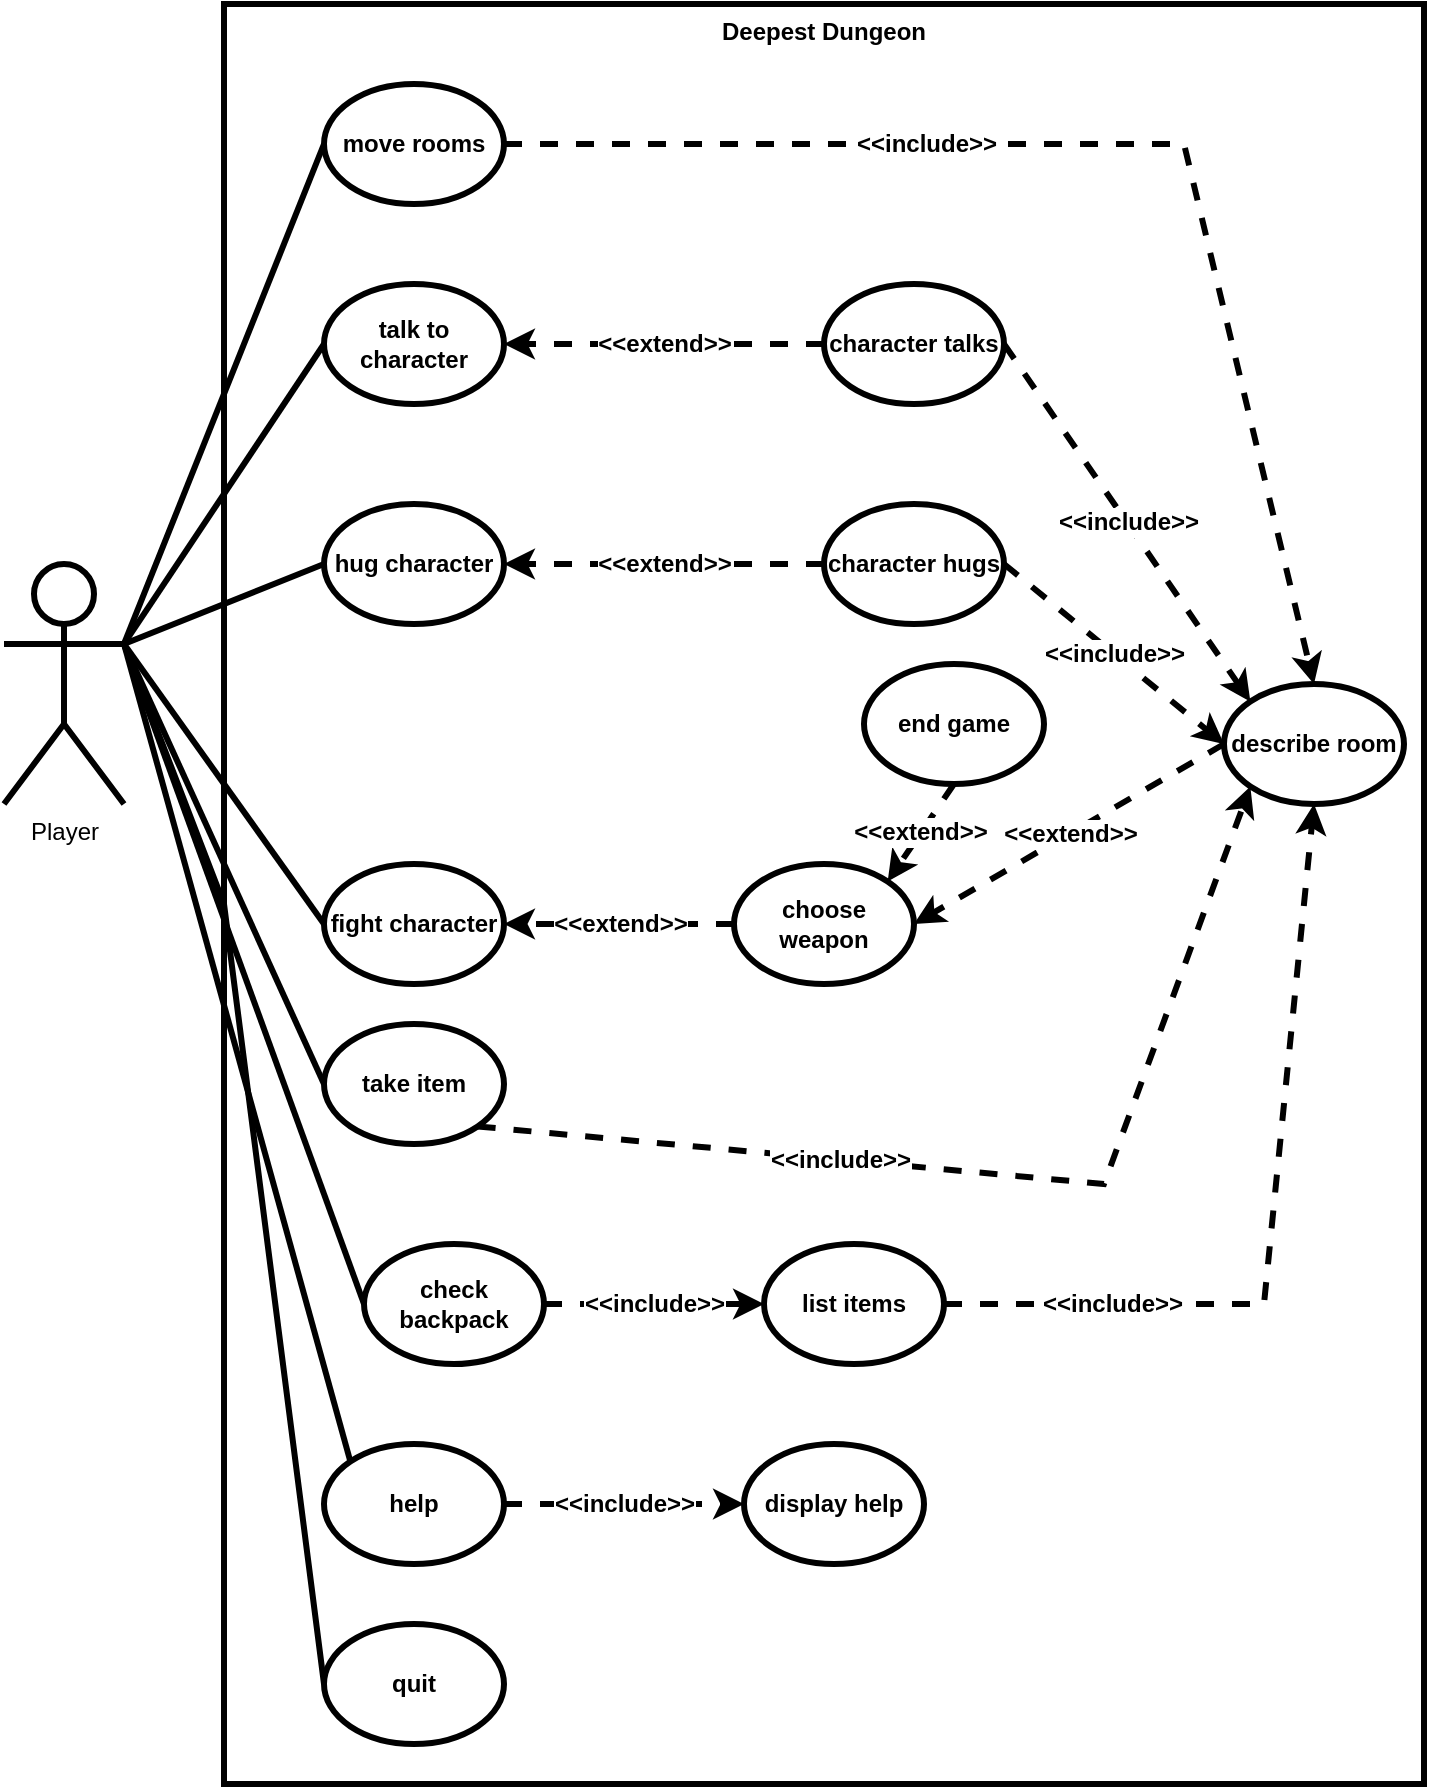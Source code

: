 <mxfile version="16.4.0" type="device" pages="10"><diagram id="A9q9fzCC2AvF9mKqRFr5" name="Use Case Diagram"><mxGraphModel dx="1418" dy="1935" grid="1" gridSize="10" guides="1" tooltips="1" connect="1" arrows="1" fold="1" page="0" pageScale="1" pageWidth="1654" pageHeight="1169" math="0" shadow="0"><root><mxCell id="0"/><mxCell id="1" parent="0"/><mxCell id="CGiG0dvOFa0ptm9QjiXp-1" value="Deepest Dungeon" style="rounded=0;whiteSpace=wrap;html=1;verticalAlign=top;fontStyle=1;strokeWidth=3;" parent="1" vertex="1"><mxGeometry x="160" y="80" width="600" height="890" as="geometry"/></mxCell><mxCell id="CGiG0dvOFa0ptm9QjiXp-38" style="edgeStyle=none;rounded=0;orthogonalLoop=1;jettySize=auto;html=1;exitX=1;exitY=0.333;exitDx=0;exitDy=0;exitPerimeter=0;entryX=0;entryY=0.5;entryDx=0;entryDy=0;fontSize=12;strokeWidth=3;endArrow=none;endFill=0;" parent="1" source="VR3sCPYYpVklqMOKaL7--1" target="CGiG0dvOFa0ptm9QjiXp-5" edge="1"><mxGeometry relative="1" as="geometry"/></mxCell><mxCell id="CGiG0dvOFa0ptm9QjiXp-39" style="edgeStyle=none;rounded=0;orthogonalLoop=1;jettySize=auto;html=1;exitX=1;exitY=0.333;exitDx=0;exitDy=0;exitPerimeter=0;entryX=0;entryY=0.5;entryDx=0;entryDy=0;fontSize=12;endArrow=none;endFill=0;strokeWidth=3;" parent="1" source="VR3sCPYYpVklqMOKaL7--1" target="CGiG0dvOFa0ptm9QjiXp-6" edge="1"><mxGeometry relative="1" as="geometry"/></mxCell><mxCell id="CGiG0dvOFa0ptm9QjiXp-40" style="edgeStyle=none;rounded=0;orthogonalLoop=1;jettySize=auto;html=1;exitX=1;exitY=0.333;exitDx=0;exitDy=0;exitPerimeter=0;entryX=0;entryY=0.5;entryDx=0;entryDy=0;fontSize=12;endArrow=none;endFill=0;strokeWidth=3;" parent="1" source="VR3sCPYYpVklqMOKaL7--1" target="CGiG0dvOFa0ptm9QjiXp-7" edge="1"><mxGeometry relative="1" as="geometry"/></mxCell><mxCell id="CGiG0dvOFa0ptm9QjiXp-41" style="edgeStyle=none;rounded=0;orthogonalLoop=1;jettySize=auto;html=1;exitX=1;exitY=0.333;exitDx=0;exitDy=0;exitPerimeter=0;entryX=0;entryY=0.5;entryDx=0;entryDy=0;fontSize=12;endArrow=none;endFill=0;strokeWidth=3;" parent="1" source="VR3sCPYYpVklqMOKaL7--1" target="CGiG0dvOFa0ptm9QjiXp-8" edge="1"><mxGeometry relative="1" as="geometry"/></mxCell><mxCell id="CGiG0dvOFa0ptm9QjiXp-42" style="edgeStyle=none;rounded=0;orthogonalLoop=1;jettySize=auto;html=1;exitX=1;exitY=0.333;exitDx=0;exitDy=0;exitPerimeter=0;entryX=0;entryY=0.5;entryDx=0;entryDy=0;fontSize=12;endArrow=none;endFill=0;strokeWidth=3;" parent="1" source="VR3sCPYYpVklqMOKaL7--1" target="CGiG0dvOFa0ptm9QjiXp-9" edge="1"><mxGeometry relative="1" as="geometry"/></mxCell><mxCell id="CGiG0dvOFa0ptm9QjiXp-43" style="edgeStyle=none;rounded=0;orthogonalLoop=1;jettySize=auto;html=1;exitX=1;exitY=0.333;exitDx=0;exitDy=0;exitPerimeter=0;entryX=0;entryY=0.5;entryDx=0;entryDy=0;fontSize=12;endArrow=none;endFill=0;strokeWidth=3;" parent="1" source="VR3sCPYYpVklqMOKaL7--1" target="CGiG0dvOFa0ptm9QjiXp-11" edge="1"><mxGeometry relative="1" as="geometry"/></mxCell><mxCell id="AvyEbH20dgI_miEVNioC-3" style="rounded=0;orthogonalLoop=1;jettySize=auto;html=1;exitX=1;exitY=0.333;exitDx=0;exitDy=0;exitPerimeter=0;entryX=0;entryY=0;entryDx=0;entryDy=0;endArrow=none;endFill=0;strokeWidth=3;" parent="1" source="VR3sCPYYpVklqMOKaL7--1" target="AvyEbH20dgI_miEVNioC-1" edge="1"><mxGeometry relative="1" as="geometry"/></mxCell><mxCell id="AvyEbH20dgI_miEVNioC-4" style="edgeStyle=none;rounded=0;orthogonalLoop=1;jettySize=auto;html=1;exitX=1;exitY=0.333;exitDx=0;exitDy=0;exitPerimeter=0;entryX=0;entryY=0.5;entryDx=0;entryDy=0;endArrow=none;endFill=0;strokeWidth=3;" parent="1" source="VR3sCPYYpVklqMOKaL7--1" target="AvyEbH20dgI_miEVNioC-2" edge="1"><mxGeometry relative="1" as="geometry"><Array as="points"><mxPoint x="160" y="530"/></Array></mxGeometry></mxCell><mxCell id="VR3sCPYYpVklqMOKaL7--1" value="Player" style="shape=umlActor;verticalLabelPosition=bottom;verticalAlign=top;html=1;strokeWidth=3;" parent="1" vertex="1"><mxGeometry x="50" y="360" width="60" height="120" as="geometry"/></mxCell><mxCell id="CGiG0dvOFa0ptm9QjiXp-13" value="&amp;lt;&amp;lt;include&amp;gt;&amp;gt;" style="rounded=0;orthogonalLoop=1;jettySize=auto;html=1;exitX=1;exitY=0.5;exitDx=0;exitDy=0;strokeWidth=3;fontSize=12;fontStyle=1;dashed=1;entryX=0.5;entryY=0;entryDx=0;entryDy=0;" parent="1" source="CGiG0dvOFa0ptm9QjiXp-5" target="CGiG0dvOFa0ptm9QjiXp-12" edge="1"><mxGeometry x="-0.319" relative="1" as="geometry"><mxPoint x="490" y="310" as="targetPoint"/><Array as="points"><mxPoint x="640" y="150"/></Array><mxPoint as="offset"/></mxGeometry></mxCell><mxCell id="CGiG0dvOFa0ptm9QjiXp-5" value="move rooms" style="ellipse;whiteSpace=wrap;html=1;verticalAlign=middle;fontSize=12;strokeWidth=3;fontStyle=1" parent="1" vertex="1"><mxGeometry x="210" y="120" width="90" height="60" as="geometry"/></mxCell><mxCell id="CGiG0dvOFa0ptm9QjiXp-6" value="talk to &lt;br&gt;character" style="ellipse;whiteSpace=wrap;html=1;verticalAlign=middle;fontStyle=1;strokeWidth=3;" parent="1" vertex="1"><mxGeometry x="210" y="220" width="90" height="60" as="geometry"/></mxCell><mxCell id="CGiG0dvOFa0ptm9QjiXp-7" value="hug character" style="ellipse;whiteSpace=wrap;html=1;verticalAlign=middle;fontStyle=1;strokeWidth=3;" parent="1" vertex="1"><mxGeometry x="210" y="330" width="90" height="60" as="geometry"/></mxCell><mxCell id="CGiG0dvOFa0ptm9QjiXp-8" value="fight character" style="ellipse;whiteSpace=wrap;html=1;verticalAlign=middle;fontStyle=1;strokeWidth=3;" parent="1" vertex="1"><mxGeometry x="210" y="510" width="90" height="60" as="geometry"/></mxCell><mxCell id="CGiG0dvOFa0ptm9QjiXp-9" value="take item" style="ellipse;whiteSpace=wrap;html=1;verticalAlign=middle;fontStyle=1;strokeWidth=3;" parent="1" vertex="1"><mxGeometry x="210" y="590" width="90" height="60" as="geometry"/></mxCell><mxCell id="CGiG0dvOFa0ptm9QjiXp-11" value="check &lt;br&gt;backpack" style="ellipse;whiteSpace=wrap;html=1;verticalAlign=middle;fontStyle=1;strokeWidth=3;" parent="1" vertex="1"><mxGeometry x="230" y="700" width="90" height="60" as="geometry"/></mxCell><mxCell id="CGiG0dvOFa0ptm9QjiXp-12" value="describe room" style="ellipse;whiteSpace=wrap;html=1;verticalAlign=middle;fontStyle=1;strokeWidth=3;" parent="1" vertex="1"><mxGeometry x="660" y="420" width="90" height="60" as="geometry"/></mxCell><mxCell id="CGiG0dvOFa0ptm9QjiXp-22" value="&amp;lt;&amp;lt;include&amp;gt;&amp;gt;" style="rounded=0;orthogonalLoop=1;jettySize=auto;html=1;entryX=0;entryY=0;entryDx=0;entryDy=0;strokeWidth=3;fontSize=12;fontStyle=1;dashed=1;exitX=1;exitY=0.5;exitDx=0;exitDy=0;" parent="1" source="CGiG0dvOFa0ptm9QjiXp-29" target="CGiG0dvOFa0ptm9QjiXp-12" edge="1"><mxGeometry relative="1" as="geometry"><mxPoint x="470" y="340" as="sourcePoint"/><mxPoint x="496.36" y="557.574" as="targetPoint"/></mxGeometry></mxCell><mxCell id="CGiG0dvOFa0ptm9QjiXp-23" value="list items" style="ellipse;whiteSpace=wrap;html=1;verticalAlign=middle;strokeWidth=3;fontSize=12;fontStyle=1" parent="1" vertex="1"><mxGeometry x="430" y="700" width="90" height="60" as="geometry"/></mxCell><mxCell id="CGiG0dvOFa0ptm9QjiXp-24" value="&amp;lt;&amp;lt;include&amp;gt;&amp;gt;" style="rounded=0;orthogonalLoop=1;jettySize=auto;html=1;exitX=1;exitY=0.5;exitDx=0;exitDy=0;entryX=0;entryY=0.5;entryDx=0;entryDy=0;strokeWidth=3;fontSize=12;fontStyle=1;dashed=1;" parent="1" source="CGiG0dvOFa0ptm9QjiXp-11" target="CGiG0dvOFa0ptm9QjiXp-23" edge="1"><mxGeometry relative="1" as="geometry"><mxPoint x="160" y="400" as="sourcePoint"/><mxPoint x="346.36" y="557.574" as="targetPoint"/></mxGeometry></mxCell><mxCell id="CGiG0dvOFa0ptm9QjiXp-25" value="&amp;lt;&amp;lt;include&amp;gt;&amp;gt;" style="rounded=0;orthogonalLoop=1;jettySize=auto;html=1;exitX=1;exitY=0.5;exitDx=0;exitDy=0;entryX=0.5;entryY=1;entryDx=0;entryDy=0;strokeWidth=3;fontSize=12;fontStyle=1;dashed=1;" parent="1" source="CGiG0dvOFa0ptm9QjiXp-23" target="CGiG0dvOFa0ptm9QjiXp-12" edge="1"><mxGeometry x="-0.594" relative="1" as="geometry"><mxPoint x="160" y="400" as="sourcePoint"/><mxPoint x="346.36" y="557.574" as="targetPoint"/><Array as="points"><mxPoint x="680" y="730"/></Array><mxPoint as="offset"/></mxGeometry></mxCell><mxCell id="CGiG0dvOFa0ptm9QjiXp-26" value="&amp;lt;&amp;lt;include&amp;gt;&amp;gt;" style="rounded=0;orthogonalLoop=1;jettySize=auto;html=1;exitX=1;exitY=1;exitDx=0;exitDy=0;entryX=0;entryY=1;entryDx=0;entryDy=0;strokeWidth=3;fontSize=12;fontStyle=1;dashed=1;" parent="1" source="CGiG0dvOFa0ptm9QjiXp-9" target="CGiG0dvOFa0ptm9QjiXp-12" edge="1"><mxGeometry x="-0.31" relative="1" as="geometry"><mxPoint x="160" y="400" as="sourcePoint"/><mxPoint x="346.36" y="557.574" as="targetPoint"/><Array as="points"><mxPoint x="600" y="670"/></Array><mxPoint as="offset"/></mxGeometry></mxCell><mxCell id="CGiG0dvOFa0ptm9QjiXp-28" value="&amp;lt;&amp;lt;include&amp;gt;&amp;gt;" style="rounded=0;orthogonalLoop=1;jettySize=auto;html=1;strokeWidth=3;fontSize=12;fontStyle=1;dashed=1;entryX=0;entryY=0.5;entryDx=0;entryDy=0;exitX=1;exitY=0.5;exitDx=0;exitDy=0;" parent="1" source="CGiG0dvOFa0ptm9QjiXp-32" target="CGiG0dvOFa0ptm9QjiXp-12" edge="1"><mxGeometry relative="1" as="geometry"><mxPoint x="300" y="410" as="sourcePoint"/><mxPoint x="570" y="380" as="targetPoint"/></mxGeometry></mxCell><mxCell id="CGiG0dvOFa0ptm9QjiXp-30" value="&amp;lt;&amp;lt;extend&amp;gt;&amp;gt;" style="edgeStyle=none;rounded=0;orthogonalLoop=1;jettySize=auto;html=1;exitX=0;exitY=0.5;exitDx=0;exitDy=0;entryX=1;entryY=0.5;entryDx=0;entryDy=0;dashed=1;fontSize=12;strokeWidth=3;fontStyle=1" parent="1" source="CGiG0dvOFa0ptm9QjiXp-29" target="CGiG0dvOFa0ptm9QjiXp-6" edge="1"><mxGeometry relative="1" as="geometry"/></mxCell><mxCell id="CGiG0dvOFa0ptm9QjiXp-29" value="character talks" style="ellipse;whiteSpace=wrap;html=1;verticalAlign=middle;strokeWidth=3;fontSize=12;fontStyle=1" parent="1" vertex="1"><mxGeometry x="460" y="220" width="90" height="60" as="geometry"/></mxCell><mxCell id="CGiG0dvOFa0ptm9QjiXp-31" value="choose &lt;br&gt;weapon" style="ellipse;whiteSpace=wrap;html=1;verticalAlign=middle;strokeWidth=3;fontSize=12;fontStyle=1" parent="1" vertex="1"><mxGeometry x="415" y="510" width="90" height="60" as="geometry"/></mxCell><mxCell id="CGiG0dvOFa0ptm9QjiXp-32" value="character hugs" style="ellipse;whiteSpace=wrap;html=1;verticalAlign=middle;strokeWidth=3;fontSize=12;fontStyle=1" parent="1" vertex="1"><mxGeometry x="460" y="330" width="90" height="60" as="geometry"/></mxCell><mxCell id="CGiG0dvOFa0ptm9QjiXp-33" value="&amp;lt;&amp;lt;extend&amp;gt;&amp;gt;" style="edgeStyle=none;rounded=0;orthogonalLoop=1;jettySize=auto;html=1;exitX=0;exitY=0.5;exitDx=0;exitDy=0;entryX=1;entryY=0.5;entryDx=0;entryDy=0;dashed=1;fontSize=12;strokeWidth=3;fontStyle=1" parent="1" source="CGiG0dvOFa0ptm9QjiXp-32" target="CGiG0dvOFa0ptm9QjiXp-7" edge="1"><mxGeometry relative="1" as="geometry"><mxPoint x="560" y="470" as="sourcePoint"/><mxPoint x="400" y="470" as="targetPoint"/></mxGeometry></mxCell><mxCell id="CGiG0dvOFa0ptm9QjiXp-34" value="&amp;lt;&amp;lt;extend&amp;gt;&amp;gt;" style="edgeStyle=none;rounded=0;orthogonalLoop=1;jettySize=auto;html=1;exitX=0;exitY=0.5;exitDx=0;exitDy=0;dashed=1;fontSize=12;strokeWidth=3;fontStyle=1;entryX=1;entryY=0.5;entryDx=0;entryDy=0;" parent="1" source="CGiG0dvOFa0ptm9QjiXp-31" target="CGiG0dvOFa0ptm9QjiXp-8" edge="1"><mxGeometry relative="1" as="geometry"><mxPoint x="560" y="460" as="sourcePoint"/><mxPoint x="300" y="540" as="targetPoint"/></mxGeometry></mxCell><mxCell id="CGiG0dvOFa0ptm9QjiXp-35" value="end game" style="ellipse;whiteSpace=wrap;html=1;verticalAlign=middle;strokeWidth=3;fontSize=12;fontStyle=1" parent="1" vertex="1"><mxGeometry x="480" y="410" width="90" height="60" as="geometry"/></mxCell><mxCell id="CGiG0dvOFa0ptm9QjiXp-36" value="&amp;lt;&amp;lt;extend&amp;gt;&amp;gt;" style="edgeStyle=none;rounded=0;orthogonalLoop=1;jettySize=auto;html=1;exitX=0;exitY=0.5;exitDx=0;exitDy=0;entryX=1;entryY=0.5;entryDx=0;entryDy=0;dashed=1;fontSize=12;strokeWidth=3;fontStyle=1" parent="1" source="CGiG0dvOFa0ptm9QjiXp-12" target="CGiG0dvOFa0ptm9QjiXp-31" edge="1"><mxGeometry relative="1" as="geometry"><mxPoint x="560" y="460" as="sourcePoint"/><mxPoint x="400" y="460" as="targetPoint"/></mxGeometry></mxCell><mxCell id="CGiG0dvOFa0ptm9QjiXp-37" value="&amp;lt;&amp;lt;extend&amp;gt;&amp;gt;" style="edgeStyle=none;rounded=0;orthogonalLoop=1;jettySize=auto;html=1;exitX=0.5;exitY=1;exitDx=0;exitDy=0;entryX=1;entryY=0;entryDx=0;entryDy=0;dashed=1;fontSize=12;strokeWidth=3;fontStyle=1" parent="1" source="CGiG0dvOFa0ptm9QjiXp-35" target="CGiG0dvOFa0ptm9QjiXp-31" edge="1"><mxGeometry relative="1" as="geometry"><mxPoint x="560" y="460" as="sourcePoint"/><mxPoint x="400" y="460" as="targetPoint"/></mxGeometry></mxCell><mxCell id="AvyEbH20dgI_miEVNioC-1" value="help" style="ellipse;whiteSpace=wrap;html=1;verticalAlign=middle;fontStyle=1;strokeWidth=3;" parent="1" vertex="1"><mxGeometry x="210" y="800" width="90" height="60" as="geometry"/></mxCell><mxCell id="AvyEbH20dgI_miEVNioC-2" value="quit" style="ellipse;whiteSpace=wrap;html=1;verticalAlign=middle;fontStyle=1;strokeWidth=3;" parent="1" vertex="1"><mxGeometry x="210" y="890" width="90" height="60" as="geometry"/></mxCell><mxCell id="AvyEbH20dgI_miEVNioC-6" value="display help" style="ellipse;whiteSpace=wrap;html=1;verticalAlign=middle;strokeWidth=3;fontSize=12;fontStyle=1" parent="1" vertex="1"><mxGeometry x="420" y="800" width="90" height="60" as="geometry"/></mxCell><mxCell id="AvyEbH20dgI_miEVNioC-7" value="&amp;lt;&amp;lt;include&amp;gt;&amp;gt;" style="rounded=0;orthogonalLoop=1;jettySize=auto;html=1;exitX=1;exitY=0.5;exitDx=0;exitDy=0;entryX=0;entryY=0.5;entryDx=0;entryDy=0;strokeWidth=3;fontSize=12;fontStyle=1;dashed=1;" parent="1" source="AvyEbH20dgI_miEVNioC-1" target="AvyEbH20dgI_miEVNioC-6" edge="1"><mxGeometry relative="1" as="geometry"><mxPoint x="310" y="860" as="sourcePoint"/><mxPoint x="440" y="870" as="targetPoint"/></mxGeometry></mxCell></root></mxGraphModel></diagram><diagram id="X3NTnuLA7gw46JiD99y9" name="Activity Diagram"><mxGraphModel dx="1438" dy="641" grid="0" gridSize="10" guides="1" tooltips="1" connect="1" arrows="1" fold="1" page="0" pageScale="1" pageWidth="827" pageHeight="1169" math="0" shadow="0"><root><mxCell id="Y7UqLpw3utIAM9Uj8pGx-0"/><mxCell id="Y7UqLpw3utIAM9Uj8pGx-1" parent="Y7UqLpw3utIAM9Uj8pGx-0"/><mxCell id="vqeTOH54tDhaye226nNE-4" style="edgeStyle=orthogonalEdgeStyle;rounded=0;orthogonalLoop=1;jettySize=auto;html=1;exitX=0.5;exitY=1;exitDx=0;exitDy=0;entryX=0.5;entryY=0;entryDx=0;entryDy=0;" parent="Y7UqLpw3utIAM9Uj8pGx-1" source="vqeTOH54tDhaye226nNE-0" target="vqeTOH54tDhaye226nNE-3" edge="1"><mxGeometry relative="1" as="geometry"/></mxCell><mxCell id="vqeTOH54tDhaye226nNE-0" value="" style="ellipse;fillColor=#000000;strokeColor=none;" parent="Y7UqLpw3utIAM9Uj8pGx-1" vertex="1"><mxGeometry x="120" y="70" width="30" height="30" as="geometry"/></mxCell><mxCell id="vqeTOH54tDhaye226nNE-2" style="edgeStyle=orthogonalEdgeStyle;rounded=0;orthogonalLoop=1;jettySize=auto;html=1;exitX=0;exitY=0.5;exitDx=0;exitDy=0;exitPerimeter=0;entryX=1;entryY=0.5;entryDx=0;entryDy=0;" parent="Y7UqLpw3utIAM9Uj8pGx-1" source="vqeTOH54tDhaye226nNE-1" target="vqeTOH54tDhaye226nNE-0" edge="1"><mxGeometry relative="1" as="geometry"><mxPoint x="160" y="85" as="targetPoint"/></mxGeometry></mxCell><mxCell id="vqeTOH54tDhaye226nNE-1" value="Game starts" style="shape=note2;boundedLbl=1;whiteSpace=wrap;html=1;size=25;verticalAlign=top;align=center;" parent="Y7UqLpw3utIAM9Uj8pGx-1" vertex="1"><mxGeometry x="250" y="55" width="120" height="60" as="geometry"/></mxCell><mxCell id="vqeTOH54tDhaye226nNE-7" style="edgeStyle=orthogonalEdgeStyle;rounded=0;orthogonalLoop=1;jettySize=auto;html=1;exitX=0.5;exitY=1;exitDx=0;exitDy=0;entryX=0.5;entryY=0;entryDx=0;entryDy=0;" parent="Y7UqLpw3utIAM9Uj8pGx-1" source="vqeTOH54tDhaye226nNE-3" target="vqeTOH54tDhaye226nNE-5" edge="1"><mxGeometry relative="1" as="geometry"/></mxCell><mxCell id="vqeTOH54tDhaye226nNE-3" value="Describe Room" style="html=1;align=center;verticalAlign=top;rounded=1;absoluteArcSize=1;arcSize=10;dashed=0;" parent="Y7UqLpw3utIAM9Uj8pGx-1" vertex="1"><mxGeometry x="65" y="160" width="140" height="40" as="geometry"/></mxCell><mxCell id="vqeTOH54tDhaye226nNE-10" value="Yes" style="edgeStyle=orthogonalEdgeStyle;rounded=0;orthogonalLoop=1;jettySize=auto;html=1;exitX=1;exitY=0.5;exitDx=0;exitDy=0;entryX=0;entryY=0.5;entryDx=0;entryDy=0;" parent="Y7UqLpw3utIAM9Uj8pGx-1" source="vqeTOH54tDhaye226nNE-5" target="vqeTOH54tDhaye226nNE-9" edge="1"><mxGeometry relative="1" as="geometry"/></mxCell><mxCell id="vqeTOH54tDhaye226nNE-12" value="No" style="edgeStyle=orthogonalEdgeStyle;rounded=0;orthogonalLoop=1;jettySize=auto;html=1;exitX=0.5;exitY=1;exitDx=0;exitDy=0;entryX=0.5;entryY=0;entryDx=0;entryDy=0;" parent="Y7UqLpw3utIAM9Uj8pGx-1" source="vqeTOH54tDhaye226nNE-5" target="vqeTOH54tDhaye226nNE-11" edge="1"><mxGeometry relative="1" as="geometry"/></mxCell><mxCell id="vqeTOH54tDhaye226nNE-5" value="" style="rhombus;" parent="Y7UqLpw3utIAM9Uj8pGx-1" vertex="1"><mxGeometry x="120" y="230" width="30" height="30" as="geometry"/></mxCell><mxCell id="vqeTOH54tDhaye226nNE-8" value="Character present" style="text;html=1;strokeColor=none;fillColor=none;align=center;verticalAlign=middle;whiteSpace=wrap;rounded=0;" parent="Y7UqLpw3utIAM9Uj8pGx-1" vertex="1"><mxGeometry x="50" y="235" width="40" height="20" as="geometry"/></mxCell><mxCell id="vqeTOH54tDhaye226nNE-13" style="edgeStyle=orthogonalEdgeStyle;rounded=0;orthogonalLoop=1;jettySize=auto;html=1;exitX=0.5;exitY=1;exitDx=0;exitDy=0;entryX=1;entryY=0.5;entryDx=0;entryDy=0;" parent="Y7UqLpw3utIAM9Uj8pGx-1" source="vqeTOH54tDhaye226nNE-9" target="vqeTOH54tDhaye226nNE-11" edge="1"><mxGeometry relative="1" as="geometry"/></mxCell><mxCell id="vqeTOH54tDhaye226nNE-9" value="Describe Character" style="html=1;align=center;verticalAlign=top;rounded=1;absoluteArcSize=1;arcSize=10;dashed=0;" parent="Y7UqLpw3utIAM9Uj8pGx-1" vertex="1"><mxGeometry x="240.0" y="225" width="140" height="40" as="geometry"/></mxCell><mxCell id="vqeTOH54tDhaye226nNE-15" style="edgeStyle=orthogonalEdgeStyle;rounded=0;orthogonalLoop=1;jettySize=auto;html=1;exitX=0.5;exitY=1;exitDx=0;exitDy=0;entryX=0.5;entryY=0;entryDx=0;entryDy=0;" parent="Y7UqLpw3utIAM9Uj8pGx-1" source="vqeTOH54tDhaye226nNE-11" target="vqeTOH54tDhaye226nNE-14" edge="1"><mxGeometry relative="1" as="geometry"/></mxCell><mxCell id="vqeTOH54tDhaye226nNE-11" value="" style="rhombus;" parent="Y7UqLpw3utIAM9Uj8pGx-1" vertex="1"><mxGeometry x="120" y="290" width="30" height="30" as="geometry"/></mxCell><mxCell id="vqeTOH54tDhaye226nNE-18" value="Yes" style="edgeStyle=orthogonalEdgeStyle;rounded=0;orthogonalLoop=1;jettySize=auto;html=1;exitX=1;exitY=0.5;exitDx=0;exitDy=0;entryX=0;entryY=0.5;entryDx=0;entryDy=0;" parent="Y7UqLpw3utIAM9Uj8pGx-1" source="vqeTOH54tDhaye226nNE-14" target="vqeTOH54tDhaye226nNE-17" edge="1"><mxGeometry relative="1" as="geometry"/></mxCell><mxCell id="vqeTOH54tDhaye226nNE-21" style="edgeStyle=orthogonalEdgeStyle;rounded=0;orthogonalLoop=1;jettySize=auto;html=1;exitX=0.5;exitY=1;exitDx=0;exitDy=0;entryX=0.5;entryY=0;entryDx=0;entryDy=0;" parent="Y7UqLpw3utIAM9Uj8pGx-1" source="vqeTOH54tDhaye226nNE-14" target="vqeTOH54tDhaye226nNE-20" edge="1"><mxGeometry relative="1" as="geometry"/></mxCell><mxCell id="vqeTOH54tDhaye226nNE-14" value="" style="rhombus;" parent="Y7UqLpw3utIAM9Uj8pGx-1" vertex="1"><mxGeometry x="120" y="350" width="30" height="30" as="geometry"/></mxCell><mxCell id="vqeTOH54tDhaye226nNE-16" value="Item present" style="text;html=1;strokeColor=none;fillColor=none;align=center;verticalAlign=middle;whiteSpace=wrap;rounded=0;" parent="Y7UqLpw3utIAM9Uj8pGx-1" vertex="1"><mxGeometry x="50" y="355" width="40" height="20" as="geometry"/></mxCell><mxCell id="vqeTOH54tDhaye226nNE-22" value="No" style="edgeStyle=orthogonalEdgeStyle;rounded=0;orthogonalLoop=1;jettySize=auto;html=1;exitX=0.5;exitY=1;exitDx=0;exitDy=0;entryX=1;entryY=0.5;entryDx=0;entryDy=0;" parent="Y7UqLpw3utIAM9Uj8pGx-1" source="vqeTOH54tDhaye226nNE-17" target="vqeTOH54tDhaye226nNE-20" edge="1"><mxGeometry x="1" y="-36" relative="1" as="geometry"><mxPoint x="-15" y="3" as="offset"/></mxGeometry></mxCell><mxCell id="vqeTOH54tDhaye226nNE-17" value="Describe Item" style="html=1;align=center;verticalAlign=top;rounded=1;absoluteArcSize=1;arcSize=10;dashed=0;" parent="Y7UqLpw3utIAM9Uj8pGx-1" vertex="1"><mxGeometry x="240.0" y="345" width="140" height="40" as="geometry"/></mxCell><mxCell id="vqeTOH54tDhaye226nNE-24" style="edgeStyle=orthogonalEdgeStyle;rounded=0;orthogonalLoop=1;jettySize=auto;html=1;exitX=0.5;exitY=1;exitDx=0;exitDy=0;entryX=0.5;entryY=0;entryDx=0;entryDy=0;" parent="Y7UqLpw3utIAM9Uj8pGx-1" source="vqeTOH54tDhaye226nNE-20" target="vqeTOH54tDhaye226nNE-23" edge="1"><mxGeometry relative="1" as="geometry"/></mxCell><mxCell id="vqeTOH54tDhaye226nNE-20" value="" style="rhombus;" parent="Y7UqLpw3utIAM9Uj8pGx-1" vertex="1"><mxGeometry x="120" y="410" width="30" height="30" as="geometry"/></mxCell><mxCell id="vqeTOH54tDhaye226nNE-26" style="edgeStyle=orthogonalEdgeStyle;rounded=0;orthogonalLoop=1;jettySize=auto;html=1;exitX=0;exitY=0.5;exitDx=0;exitDy=0;entryX=0.5;entryY=0;entryDx=0;entryDy=0;" parent="Y7UqLpw3utIAM9Uj8pGx-1" source="vqeTOH54tDhaye226nNE-23" target="vqeTOH54tDhaye226nNE-25" edge="1"><mxGeometry relative="1" as="geometry"/></mxCell><mxCell id="vqeTOH54tDhaye226nNE-23" value="Describe exits" style="html=1;align=center;verticalAlign=top;rounded=1;absoluteArcSize=1;arcSize=10;dashed=0;" parent="Y7UqLpw3utIAM9Uj8pGx-1" vertex="1"><mxGeometry x="65.0" y="480" width="140" height="40" as="geometry"/></mxCell><mxCell id="mRLxFHn9J3tTSSMxWUNd-38" style="edgeStyle=orthogonalEdgeStyle;rounded=0;orthogonalLoop=1;jettySize=auto;html=1;exitX=1;exitY=0.5;exitDx=0;exitDy=0;entryX=0.2;entryY=0.023;entryDx=0;entryDy=0;entryPerimeter=0;" parent="Y7UqLpw3utIAM9Uj8pGx-1" source="vqeTOH54tDhaye226nNE-25" target="vqeTOH54tDhaye226nNE-27" edge="1"><mxGeometry relative="1" as="geometry"/></mxCell><mxCell id="vqeTOH54tDhaye226nNE-25" value="Enter command" style="html=1;align=center;verticalAlign=top;rounded=1;absoluteArcSize=1;arcSize=10;dashed=0;" parent="Y7UqLpw3utIAM9Uj8pGx-1" vertex="1"><mxGeometry x="-260.0" y="560" width="140" height="40" as="geometry"/></mxCell><mxCell id="vqeTOH54tDhaye226nNE-27" value="" style="html=1;points=[];perimeter=orthogonalPerimeter;fillColor=#000000;strokeColor=none;" parent="Y7UqLpw3utIAM9Uj8pGx-1" vertex="1"><mxGeometry x="-20" y="560" width="5" height="840" as="geometry"/></mxCell><mxCell id="vqeTOH54tDhaye226nNE-32" style="edgeStyle=orthogonalEdgeStyle;rounded=0;orthogonalLoop=1;jettySize=auto;html=1;exitX=1;exitY=0.5;exitDx=0;exitDy=0;entryX=0;entryY=0.5;entryDx=0;entryDy=0;" parent="Y7UqLpw3utIAM9Uj8pGx-1" source="vqeTOH54tDhaye226nNE-30" target="vqeTOH54tDhaye226nNE-31" edge="1"><mxGeometry relative="1" as="geometry"/></mxCell><mxCell id="mRLxFHn9J3tTSSMxWUNd-46" style="edgeStyle=orthogonalEdgeStyle;rounded=0;orthogonalLoop=1;jettySize=auto;html=1;exitX=0;exitY=0.5;exitDx=0;exitDy=0;entryX=0.8;entryY=0.024;entryDx=0;entryDy=0;entryPerimeter=0;endArrow=none;endFill=0;startArrow=classic;startFill=1;" parent="Y7UqLpw3utIAM9Uj8pGx-1" source="vqeTOH54tDhaye226nNE-30" target="vqeTOH54tDhaye226nNE-27" edge="1"><mxGeometry relative="1" as="geometry"/></mxCell><mxCell id="vqeTOH54tDhaye226nNE-30" value="Move in direction" style="html=1;align=center;verticalAlign=top;rounded=1;absoluteArcSize=1;arcSize=10;dashed=0;" parent="Y7UqLpw3utIAM9Uj8pGx-1" vertex="1"><mxGeometry x="65.0" y="560" width="140" height="40" as="geometry"/></mxCell><mxCell id="vqeTOH54tDhaye226nNE-35" value="Yes" style="edgeStyle=orthogonalEdgeStyle;rounded=0;orthogonalLoop=1;jettySize=auto;html=1;exitX=0.5;exitY=1;exitDx=0;exitDy=0;entryX=0;entryY=0.5;entryDx=0;entryDy=0;" parent="Y7UqLpw3utIAM9Uj8pGx-1" source="vqeTOH54tDhaye226nNE-31" target="vqeTOH54tDhaye226nNE-34" edge="1"><mxGeometry relative="1" as="geometry"/></mxCell><mxCell id="vqeTOH54tDhaye226nNE-38" value="No" style="edgeStyle=orthogonalEdgeStyle;rounded=0;orthogonalLoop=1;jettySize=auto;html=1;exitX=1;exitY=0.5;exitDx=0;exitDy=0;entryX=0;entryY=0.5;entryDx=0;entryDy=0;" parent="Y7UqLpw3utIAM9Uj8pGx-1" source="vqeTOH54tDhaye226nNE-31" target="vqeTOH54tDhaye226nNE-36" edge="1"><mxGeometry relative="1" as="geometry"/></mxCell><mxCell id="vqeTOH54tDhaye226nNE-31" value="" style="rhombus;" parent="Y7UqLpw3utIAM9Uj8pGx-1" vertex="1"><mxGeometry x="260" y="565" width="30" height="30" as="geometry"/></mxCell><mxCell id="vqeTOH54tDhaye226nNE-33" value="Valid direction" style="text;html=1;strokeColor=none;fillColor=none;align=center;verticalAlign=middle;whiteSpace=wrap;rounded=0;" parent="Y7UqLpw3utIAM9Uj8pGx-1" vertex="1"><mxGeometry x="255" y="530" width="40" height="20" as="geometry"/></mxCell><mxCell id="vqeTOH54tDhaye226nNE-37" style="edgeStyle=orthogonalEdgeStyle;rounded=0;orthogonalLoop=1;jettySize=auto;html=1;exitX=0.5;exitY=0;exitDx=0;exitDy=0;entryX=0.5;entryY=1;entryDx=0;entryDy=0;" parent="Y7UqLpw3utIAM9Uj8pGx-1" source="vqeTOH54tDhaye226nNE-34" target="vqeTOH54tDhaye226nNE-36" edge="1"><mxGeometry relative="1" as="geometry"/></mxCell><mxCell id="mRLxFHn9J3tTSSMxWUNd-37" style="edgeStyle=orthogonalEdgeStyle;rounded=0;orthogonalLoop=1;jettySize=auto;html=1;exitX=1;exitY=0.5;exitDx=0;exitDy=0;entryX=0.076;entryY=0.019;entryDx=0;entryDy=0;entryPerimeter=0;" parent="Y7UqLpw3utIAM9Uj8pGx-1" source="vqeTOH54tDhaye226nNE-36" target="vqeTOH54tDhaye226nNE-40" edge="1"><mxGeometry relative="1" as="geometry"/></mxCell><mxCell id="vqeTOH54tDhaye226nNE-34" value="Change room" style="html=1;align=center;verticalAlign=top;rounded=1;absoluteArcSize=1;arcSize=10;dashed=0;" parent="Y7UqLpw3utIAM9Uj8pGx-1" vertex="1"><mxGeometry x="400.0" y="630" width="140" height="40" as="geometry"/></mxCell><mxCell id="vqeTOH54tDhaye226nNE-36" value="" style="rhombus;" parent="Y7UqLpw3utIAM9Uj8pGx-1" vertex="1"><mxGeometry x="455" y="565" width="30" height="30" as="geometry"/></mxCell><mxCell id="mRLxFHn9J3tTSSMxWUNd-31" style="edgeStyle=orthogonalEdgeStyle;rounded=0;orthogonalLoop=1;jettySize=auto;html=1;entryX=1;entryY=0.5;entryDx=0;entryDy=0;" parent="Y7UqLpw3utIAM9Uj8pGx-1" source="vqeTOH54tDhaye226nNE-40" target="vqeTOH54tDhaye226nNE-3" edge="1"><mxGeometry relative="1" as="geometry"><Array as="points"><mxPoint x="680" y="1105"/><mxPoint x="680" y="180"/></Array></mxGeometry></mxCell><mxCell id="vqeTOH54tDhaye226nNE-40" value="" style="html=1;points=[];perimeter=orthogonalPerimeter;fillColor=#000000;strokeColor=none;" parent="Y7UqLpw3utIAM9Uj8pGx-1" vertex="1"><mxGeometry x="600" y="560" width="5" height="1090" as="geometry"/></mxCell><mxCell id="vqeTOH54tDhaye226nNE-48" style="edgeStyle=orthogonalEdgeStyle;rounded=0;orthogonalLoop=1;jettySize=auto;html=1;exitX=1;exitY=0.5;exitDx=0;exitDy=0;entryX=0;entryY=0.5;entryDx=0;entryDy=0;" parent="Y7UqLpw3utIAM9Uj8pGx-1" source="vqeTOH54tDhaye226nNE-43" target="vqeTOH54tDhaye226nNE-44" edge="1"><mxGeometry relative="1" as="geometry"/></mxCell><mxCell id="mRLxFHn9J3tTSSMxWUNd-44" style="edgeStyle=orthogonalEdgeStyle;rounded=0;orthogonalLoop=1;jettySize=auto;html=1;exitX=0;exitY=0.5;exitDx=0;exitDy=0;entryX=0.8;entryY=0.215;entryDx=0;entryDy=0;entryPerimeter=0;endArrow=none;endFill=0;startArrow=classic;startFill=1;" parent="Y7UqLpw3utIAM9Uj8pGx-1" source="vqeTOH54tDhaye226nNE-43" target="vqeTOH54tDhaye226nNE-27" edge="1"><mxGeometry relative="1" as="geometry"/></mxCell><mxCell id="vqeTOH54tDhaye226nNE-43" value="Talk" style="html=1;align=center;verticalAlign=top;rounded=1;absoluteArcSize=1;arcSize=10;dashed=0;" parent="Y7UqLpw3utIAM9Uj8pGx-1" vertex="1"><mxGeometry x="65.0" y="720" width="140" height="40" as="geometry"/></mxCell><mxCell id="vqeTOH54tDhaye226nNE-49" value="Yes" style="edgeStyle=orthogonalEdgeStyle;rounded=0;orthogonalLoop=1;jettySize=auto;html=1;exitX=0.5;exitY=1;exitDx=0;exitDy=0;entryX=0;entryY=0.5;entryDx=0;entryDy=0;" parent="Y7UqLpw3utIAM9Uj8pGx-1" source="vqeTOH54tDhaye226nNE-44" target="vqeTOH54tDhaye226nNE-46" edge="1"><mxGeometry relative="1" as="geometry"/></mxCell><mxCell id="vqeTOH54tDhaye226nNE-50" value="No" style="edgeStyle=orthogonalEdgeStyle;rounded=0;orthogonalLoop=1;jettySize=auto;html=1;exitX=1;exitY=0.5;exitDx=0;exitDy=0;entryX=0;entryY=0.5;entryDx=0;entryDy=0;" parent="Y7UqLpw3utIAM9Uj8pGx-1" source="vqeTOH54tDhaye226nNE-44" target="vqeTOH54tDhaye226nNE-47" edge="1"><mxGeometry relative="1" as="geometry"/></mxCell><mxCell id="vqeTOH54tDhaye226nNE-44" value="" style="rhombus;" parent="Y7UqLpw3utIAM9Uj8pGx-1" vertex="1"><mxGeometry x="260" y="725" width="30" height="30" as="geometry"/></mxCell><mxCell id="vqeTOH54tDhaye226nNE-45" value="Character present" style="text;html=1;strokeColor=none;fillColor=none;align=center;verticalAlign=middle;whiteSpace=wrap;rounded=0;" parent="Y7UqLpw3utIAM9Uj8pGx-1" vertex="1"><mxGeometry x="255" y="690" width="40" height="20" as="geometry"/></mxCell><mxCell id="vqeTOH54tDhaye226nNE-51" style="edgeStyle=orthogonalEdgeStyle;rounded=0;orthogonalLoop=1;jettySize=auto;html=1;exitX=0.5;exitY=0;exitDx=0;exitDy=0;entryX=0.5;entryY=1;entryDx=0;entryDy=0;" parent="Y7UqLpw3utIAM9Uj8pGx-1" source="vqeTOH54tDhaye226nNE-46" target="vqeTOH54tDhaye226nNE-47" edge="1"><mxGeometry relative="1" as="geometry"/></mxCell><mxCell id="mRLxFHn9J3tTSSMxWUNd-36" style="edgeStyle=orthogonalEdgeStyle;rounded=0;orthogonalLoop=1;jettySize=auto;html=1;exitX=1;exitY=0.5;exitDx=0;exitDy=0;" parent="Y7UqLpw3utIAM9Uj8pGx-1" source="vqeTOH54tDhaye226nNE-47" edge="1"><mxGeometry relative="1" as="geometry"><mxPoint x="603" y="740" as="targetPoint"/></mxGeometry></mxCell><mxCell id="vqeTOH54tDhaye226nNE-46" value="Character responds" style="html=1;align=center;verticalAlign=top;rounded=1;absoluteArcSize=1;arcSize=10;dashed=0;" parent="Y7UqLpw3utIAM9Uj8pGx-1" vertex="1"><mxGeometry x="400.0" y="800" width="140" height="40" as="geometry"/></mxCell><mxCell id="vqeTOH54tDhaye226nNE-47" value="" style="rhombus;" parent="Y7UqLpw3utIAM9Uj8pGx-1" vertex="1"><mxGeometry x="455" y="725" width="30" height="30" as="geometry"/></mxCell><mxCell id="vqeTOH54tDhaye226nNE-64" style="edgeStyle=orthogonalEdgeStyle;rounded=0;orthogonalLoop=1;jettySize=auto;html=1;exitX=1;exitY=0.5;exitDx=0;exitDy=0;entryX=0;entryY=0.5;entryDx=0;entryDy=0;" parent="Y7UqLpw3utIAM9Uj8pGx-1" source="vqeTOH54tDhaye226nNE-53" target="vqeTOH54tDhaye226nNE-60" edge="1"><mxGeometry relative="1" as="geometry"/></mxCell><mxCell id="mRLxFHn9J3tTSSMxWUNd-43" style="edgeStyle=orthogonalEdgeStyle;rounded=0;orthogonalLoop=1;jettySize=auto;html=1;exitX=0;exitY=0.5;exitDx=0;exitDy=0;entryX=1;entryY=0.405;entryDx=0;entryDy=0;entryPerimeter=0;endArrow=none;endFill=0;startArrow=classic;startFill=1;" parent="Y7UqLpw3utIAM9Uj8pGx-1" source="vqeTOH54tDhaye226nNE-53" target="vqeTOH54tDhaye226nNE-27" edge="1"><mxGeometry relative="1" as="geometry"/></mxCell><mxCell id="vqeTOH54tDhaye226nNE-53" value="Hug" style="html=1;align=center;verticalAlign=top;rounded=1;absoluteArcSize=1;arcSize=10;dashed=0;" parent="Y7UqLpw3utIAM9Uj8pGx-1" vertex="1"><mxGeometry x="65.0" y="880" width="140" height="40" as="geometry"/></mxCell><mxCell id="vqeTOH54tDhaye226nNE-58" value="Yes" style="edgeStyle=orthogonalEdgeStyle;rounded=0;orthogonalLoop=1;jettySize=auto;html=1;exitX=0.5;exitY=1;exitDx=0;exitDy=0;entryX=0;entryY=0.5;entryDx=0;entryDy=0;" parent="Y7UqLpw3utIAM9Uj8pGx-1" source="vqeTOH54tDhaye226nNE-60" target="vqeTOH54tDhaye226nNE-61" edge="1"><mxGeometry relative="1" as="geometry"/></mxCell><mxCell id="vqeTOH54tDhaye226nNE-59" value="No" style="edgeStyle=orthogonalEdgeStyle;rounded=0;orthogonalLoop=1;jettySize=auto;html=1;exitX=1;exitY=0.5;exitDx=0;exitDy=0;entryX=0;entryY=0.5;entryDx=0;entryDy=0;" parent="Y7UqLpw3utIAM9Uj8pGx-1" source="vqeTOH54tDhaye226nNE-60" target="vqeTOH54tDhaye226nNE-62" edge="1"><mxGeometry relative="1" as="geometry"/></mxCell><mxCell id="vqeTOH54tDhaye226nNE-60" value="" style="rhombus;" parent="Y7UqLpw3utIAM9Uj8pGx-1" vertex="1"><mxGeometry x="260" y="885" width="30" height="30" as="geometry"/></mxCell><mxCell id="vqeTOH54tDhaye226nNE-66" style="edgeStyle=orthogonalEdgeStyle;rounded=0;orthogonalLoop=1;jettySize=auto;html=1;exitX=0.5;exitY=0;exitDx=0;exitDy=0;entryX=0.5;entryY=1;entryDx=0;entryDy=0;" parent="Y7UqLpw3utIAM9Uj8pGx-1" source="vqeTOH54tDhaye226nNE-61" target="vqeTOH54tDhaye226nNE-62" edge="1"><mxGeometry relative="1" as="geometry"><mxPoint x="470" y="920" as="targetPoint"/></mxGeometry></mxCell><mxCell id="mRLxFHn9J3tTSSMxWUNd-35" style="edgeStyle=orthogonalEdgeStyle;rounded=0;orthogonalLoop=1;jettySize=auto;html=1;exitX=1;exitY=0.5;exitDx=0;exitDy=0;entryX=0.517;entryY=0.312;entryDx=0;entryDy=0;entryPerimeter=0;" parent="Y7UqLpw3utIAM9Uj8pGx-1" source="vqeTOH54tDhaye226nNE-62" target="vqeTOH54tDhaye226nNE-40" edge="1"><mxGeometry relative="1" as="geometry"/></mxCell><mxCell id="vqeTOH54tDhaye226nNE-61" value="Friend responds" style="html=1;align=center;verticalAlign=top;rounded=1;absoluteArcSize=1;arcSize=10;dashed=0;" parent="Y7UqLpw3utIAM9Uj8pGx-1" vertex="1"><mxGeometry x="400.0" y="960" width="140" height="40" as="geometry"/></mxCell><mxCell id="vqeTOH54tDhaye226nNE-62" value="" style="rhombus;" parent="Y7UqLpw3utIAM9Uj8pGx-1" vertex="1"><mxGeometry x="455" y="885" width="30" height="30" as="geometry"/></mxCell><mxCell id="vqeTOH54tDhaye226nNE-65" value="Friend present" style="text;html=1;strokeColor=none;fillColor=none;align=center;verticalAlign=middle;whiteSpace=wrap;rounded=0;" parent="Y7UqLpw3utIAM9Uj8pGx-1" vertex="1"><mxGeometry x="255" y="850" width="40" height="20" as="geometry"/></mxCell><mxCell id="vqeTOH54tDhaye226nNE-70" style="edgeStyle=orthogonalEdgeStyle;rounded=0;orthogonalLoop=1;jettySize=auto;html=1;exitX=1;exitY=0.5;exitDx=0;exitDy=0;entryX=0;entryY=0.5;entryDx=0;entryDy=0;" parent="Y7UqLpw3utIAM9Uj8pGx-1" source="vqeTOH54tDhaye226nNE-67" target="vqeTOH54tDhaye226nNE-68" edge="1"><mxGeometry relative="1" as="geometry"/></mxCell><mxCell id="mRLxFHn9J3tTSSMxWUNd-42" style="edgeStyle=orthogonalEdgeStyle;rounded=0;orthogonalLoop=1;jettySize=auto;html=1;exitX=0;exitY=0.5;exitDx=0;exitDy=0;entryX=0.8;entryY=0.595;entryDx=0;entryDy=0;entryPerimeter=0;endArrow=none;endFill=0;startArrow=classic;startFill=1;" parent="Y7UqLpw3utIAM9Uj8pGx-1" source="vqeTOH54tDhaye226nNE-67" target="vqeTOH54tDhaye226nNE-27" edge="1"><mxGeometry relative="1" as="geometry"/></mxCell><mxCell id="vqeTOH54tDhaye226nNE-67" value="Take item" style="html=1;align=center;verticalAlign=top;rounded=1;absoluteArcSize=1;arcSize=10;dashed=0;" parent="Y7UqLpw3utIAM9Uj8pGx-1" vertex="1"><mxGeometry x="65.0" y="1040" width="140" height="40" as="geometry"/></mxCell><mxCell id="vqeTOH54tDhaye226nNE-74" value="Yes" style="edgeStyle=orthogonalEdgeStyle;rounded=0;orthogonalLoop=1;jettySize=auto;html=1;exitX=0.5;exitY=1;exitDx=0;exitDy=0;entryX=0;entryY=0.5;entryDx=0;entryDy=0;" parent="Y7UqLpw3utIAM9Uj8pGx-1" source="vqeTOH54tDhaye226nNE-68" target="vqeTOH54tDhaye226nNE-72" edge="1"><mxGeometry relative="1" as="geometry"/></mxCell><mxCell id="vqeTOH54tDhaye226nNE-75" value="No" style="edgeStyle=orthogonalEdgeStyle;rounded=0;orthogonalLoop=1;jettySize=auto;html=1;exitX=1;exitY=0.5;exitDx=0;exitDy=0;entryX=0.186;entryY=0.515;entryDx=0;entryDy=0;entryPerimeter=0;" parent="Y7UqLpw3utIAM9Uj8pGx-1" source="vqeTOH54tDhaye226nNE-68" target="vqeTOH54tDhaye226nNE-73" edge="1"><mxGeometry relative="1" as="geometry"/></mxCell><mxCell id="vqeTOH54tDhaye226nNE-68" value="" style="rhombus;" parent="Y7UqLpw3utIAM9Uj8pGx-1" vertex="1"><mxGeometry x="260" y="1045" width="30" height="30" as="geometry"/></mxCell><mxCell id="vqeTOH54tDhaye226nNE-69" value="Item present" style="text;html=1;strokeColor=none;fillColor=none;align=center;verticalAlign=middle;whiteSpace=wrap;rounded=0;" parent="Y7UqLpw3utIAM9Uj8pGx-1" vertex="1"><mxGeometry x="255" y="1010" width="40" height="20" as="geometry"/></mxCell><mxCell id="mRLxFHn9J3tTSSMxWUNd-3" style="edgeStyle=orthogonalEdgeStyle;rounded=0;orthogonalLoop=1;jettySize=auto;html=1;exitX=1;exitY=0.5;exitDx=0;exitDy=0;entryX=0;entryY=0.5;entryDx=0;entryDy=0;" parent="Y7UqLpw3utIAM9Uj8pGx-1" source="vqeTOH54tDhaye226nNE-71" target="mRLxFHn9J3tTSSMxWUNd-2" edge="1"><mxGeometry relative="1" as="geometry"/></mxCell><mxCell id="vqeTOH54tDhaye226nNE-71" value="Choose Weapon" style="html=1;align=center;verticalAlign=top;rounded=1;absoluteArcSize=1;arcSize=10;dashed=0;" parent="Y7UqLpw3utIAM9Uj8pGx-1" vertex="1"><mxGeometry x="-260.0" y="1520" width="140" height="40" as="geometry"/></mxCell><mxCell id="vqeTOH54tDhaye226nNE-76" style="edgeStyle=orthogonalEdgeStyle;rounded=0;orthogonalLoop=1;jettySize=auto;html=1;exitX=0.5;exitY=0;exitDx=0;exitDy=0;entryX=0.5;entryY=1;entryDx=0;entryDy=0;" parent="Y7UqLpw3utIAM9Uj8pGx-1" source="vqeTOH54tDhaye226nNE-72" target="vqeTOH54tDhaye226nNE-73" edge="1"><mxGeometry relative="1" as="geometry"/></mxCell><mxCell id="mRLxFHn9J3tTSSMxWUNd-34" style="edgeStyle=orthogonalEdgeStyle;rounded=0;orthogonalLoop=1;jettySize=auto;html=1;exitX=1;exitY=0.5;exitDx=0;exitDy=0;entryX=-0.255;entryY=0.459;entryDx=0;entryDy=0;entryPerimeter=0;" parent="Y7UqLpw3utIAM9Uj8pGx-1" source="vqeTOH54tDhaye226nNE-73" target="vqeTOH54tDhaye226nNE-40" edge="1"><mxGeometry relative="1" as="geometry"/></mxCell><mxCell id="vqeTOH54tDhaye226nNE-72" value="Add to backpack" style="html=1;align=center;verticalAlign=top;rounded=1;absoluteArcSize=1;arcSize=10;dashed=0;" parent="Y7UqLpw3utIAM9Uj8pGx-1" vertex="1"><mxGeometry x="400.0" y="1120" width="140" height="40" as="geometry"/></mxCell><mxCell id="vqeTOH54tDhaye226nNE-73" value="" style="rhombus;" parent="Y7UqLpw3utIAM9Uj8pGx-1" vertex="1"><mxGeometry x="455" y="1045" width="30" height="30" as="geometry"/></mxCell><mxCell id="vqeTOH54tDhaye226nNE-80" style="edgeStyle=orthogonalEdgeStyle;rounded=0;orthogonalLoop=1;jettySize=auto;html=1;exitX=1;exitY=0.5;exitDx=0;exitDy=0;" parent="Y7UqLpw3utIAM9Uj8pGx-1" source="vqeTOH54tDhaye226nNE-77" target="vqeTOH54tDhaye226nNE-79" edge="1"><mxGeometry relative="1" as="geometry"/></mxCell><mxCell id="mRLxFHn9J3tTSSMxWUNd-41" style="edgeStyle=orthogonalEdgeStyle;rounded=0;orthogonalLoop=1;jettySize=auto;html=1;exitX=0;exitY=0.5;exitDx=0;exitDy=0;entryX=1;entryY=0.786;entryDx=0;entryDy=0;entryPerimeter=0;endArrow=none;endFill=0;startArrow=classic;startFill=1;" parent="Y7UqLpw3utIAM9Uj8pGx-1" source="vqeTOH54tDhaye226nNE-77" target="vqeTOH54tDhaye226nNE-27" edge="1"><mxGeometry relative="1" as="geometry"/></mxCell><mxCell id="vqeTOH54tDhaye226nNE-77" value="Check backpack" style="html=1;align=center;verticalAlign=top;rounded=1;absoluteArcSize=1;arcSize=10;dashed=0;" parent="Y7UqLpw3utIAM9Uj8pGx-1" vertex="1"><mxGeometry x="65.0" y="1200" width="140" height="40" as="geometry"/></mxCell><mxCell id="mRLxFHn9J3tTSSMxWUNd-33" style="edgeStyle=orthogonalEdgeStyle;rounded=0;orthogonalLoop=1;jettySize=auto;html=1;exitX=1;exitY=0.5;exitDx=0;exitDy=0;entryX=0.2;entryY=0.606;entryDx=0;entryDy=0;entryPerimeter=0;" parent="Y7UqLpw3utIAM9Uj8pGx-1" source="vqeTOH54tDhaye226nNE-79" target="vqeTOH54tDhaye226nNE-40" edge="1"><mxGeometry relative="1" as="geometry"/></mxCell><mxCell id="vqeTOH54tDhaye226nNE-79" value="List backpack items" style="html=1;align=center;verticalAlign=top;rounded=1;absoluteArcSize=1;arcSize=10;dashed=0;" parent="Y7UqLpw3utIAM9Uj8pGx-1" vertex="1"><mxGeometry x="400.0" y="1200" width="140" height="40" as="geometry"/></mxCell><mxCell id="vqeTOH54tDhaye226nNE-83" style="edgeStyle=orthogonalEdgeStyle;rounded=0;orthogonalLoop=1;jettySize=auto;html=1;exitX=1;exitY=0.5;exitDx=0;exitDy=0;entryX=0;entryY=0.5;entryDx=0;entryDy=0;" parent="Y7UqLpw3utIAM9Uj8pGx-1" source="vqeTOH54tDhaye226nNE-81" target="vqeTOH54tDhaye226nNE-82" edge="1"><mxGeometry relative="1" as="geometry"/></mxCell><mxCell id="mRLxFHn9J3tTSSMxWUNd-47" style="edgeStyle=orthogonalEdgeStyle;rounded=0;orthogonalLoop=1;jettySize=auto;html=1;exitX=0;exitY=0.5;exitDx=0;exitDy=0;entryX=0.8;entryY=0.881;entryDx=0;entryDy=0;entryPerimeter=0;endArrow=none;endFill=0;startArrow=classic;startFill=1;" parent="Y7UqLpw3utIAM9Uj8pGx-1" source="vqeTOH54tDhaye226nNE-81" target="vqeTOH54tDhaye226nNE-27" edge="1"><mxGeometry relative="1" as="geometry"/></mxCell><mxCell id="vqeTOH54tDhaye226nNE-81" value="Help" style="html=1;align=center;verticalAlign=top;rounded=1;absoluteArcSize=1;arcSize=10;dashed=0;" parent="Y7UqLpw3utIAM9Uj8pGx-1" vertex="1"><mxGeometry x="65.0" y="1280" width="140" height="40" as="geometry"/></mxCell><mxCell id="mRLxFHn9J3tTSSMxWUNd-32" style="edgeStyle=orthogonalEdgeStyle;rounded=0;orthogonalLoop=1;jettySize=auto;html=1;exitX=1;exitY=0.5;exitDx=0;exitDy=0;entryX=0;entryY=0.679;entryDx=0;entryDy=0;entryPerimeter=0;" parent="Y7UqLpw3utIAM9Uj8pGx-1" source="vqeTOH54tDhaye226nNE-82" target="vqeTOH54tDhaye226nNE-40" edge="1"><mxGeometry relative="1" as="geometry"/></mxCell><mxCell id="vqeTOH54tDhaye226nNE-82" value="List commands" style="html=1;align=center;verticalAlign=top;rounded=1;absoluteArcSize=1;arcSize=10;dashed=0;" parent="Y7UqLpw3utIAM9Uj8pGx-1" vertex="1"><mxGeometry x="400.0" y="1280" width="140" height="40" as="geometry"/></mxCell><mxCell id="mRLxFHn9J3tTSSMxWUNd-0" style="edgeStyle=orthogonalEdgeStyle;rounded=0;orthogonalLoop=1;jettySize=auto;html=1;exitX=0.5;exitY=1;exitDx=0;exitDy=0;entryX=0.5;entryY=0;entryDx=0;entryDy=0;" parent="Y7UqLpw3utIAM9Uj8pGx-1" source="vqeTOH54tDhaye226nNE-84" target="vqeTOH54tDhaye226nNE-71" edge="1"><mxGeometry relative="1" as="geometry"><Array as="points"><mxPoint x="135" y="1473"/><mxPoint x="-190" y="1473"/></Array></mxGeometry></mxCell><mxCell id="mRLxFHn9J3tTSSMxWUNd-39" style="edgeStyle=orthogonalEdgeStyle;rounded=0;orthogonalLoop=1;jettySize=auto;html=1;exitX=0;exitY=0.5;exitDx=0;exitDy=0;entryX=1;entryY=0.977;entryDx=0;entryDy=0;entryPerimeter=0;endArrow=none;endFill=0;startArrow=classic;startFill=1;" parent="Y7UqLpw3utIAM9Uj8pGx-1" source="vqeTOH54tDhaye226nNE-84" target="vqeTOH54tDhaye226nNE-27" edge="1"><mxGeometry relative="1" as="geometry"/></mxCell><mxCell id="vqeTOH54tDhaye226nNE-84" value="Fight" style="html=1;align=center;verticalAlign=top;rounded=1;absoluteArcSize=1;arcSize=10;dashed=0;" parent="Y7UqLpw3utIAM9Uj8pGx-1" vertex="1"><mxGeometry x="65.0" y="1360" width="140" height="40" as="geometry"/></mxCell><mxCell id="mRLxFHn9J3tTSSMxWUNd-8" value="No" style="edgeStyle=orthogonalEdgeStyle;rounded=0;orthogonalLoop=1;jettySize=auto;html=1;exitX=0.5;exitY=1;exitDx=0;exitDy=0;entryX=0.2;entryY=0.895;entryDx=0;entryDy=0;entryPerimeter=0;" parent="Y7UqLpw3utIAM9Uj8pGx-1" source="mRLxFHn9J3tTSSMxWUNd-2" target="mRLxFHn9J3tTSSMxWUNd-9" edge="1"><mxGeometry relative="1" as="geometry"><mxPoint x="135" y="1630" as="targetPoint"/></mxGeometry></mxCell><mxCell id="mRLxFHn9J3tTSSMxWUNd-11" value="Yes" style="edgeStyle=orthogonalEdgeStyle;rounded=0;orthogonalLoop=1;jettySize=auto;html=1;exitX=1;exitY=0.5;exitDx=0;exitDy=0;entryX=0;entryY=0.5;entryDx=0;entryDy=0;" parent="Y7UqLpw3utIAM9Uj8pGx-1" source="mRLxFHn9J3tTSSMxWUNd-2" target="mRLxFHn9J3tTSSMxWUNd-10" edge="1"><mxGeometry relative="1" as="geometry"/></mxCell><mxCell id="mRLxFHn9J3tTSSMxWUNd-2" value="" style="rhombus;" parent="Y7UqLpw3utIAM9Uj8pGx-1" vertex="1"><mxGeometry x="120" y="1525" width="30" height="30" as="geometry"/></mxCell><mxCell id="mRLxFHn9J3tTSSMxWUNd-4" value="Item in backpack" style="text;html=1;strokeColor=none;fillColor=none;align=center;verticalAlign=middle;whiteSpace=wrap;rounded=0;" parent="Y7UqLpw3utIAM9Uj8pGx-1" vertex="1"><mxGeometry x="115" y="1490" width="40" height="20" as="geometry"/></mxCell><mxCell id="mRLxFHn9J3tTSSMxWUNd-6" value="" style="ellipse;html=1;shape=endState;fillColor=#000000;strokeColor=#000000;" parent="Y7UqLpw3utIAM9Uj8pGx-1" vertex="1"><mxGeometry x="175" y="1820" width="30" height="30" as="geometry"/></mxCell><mxCell id="mRLxFHn9J3tTSSMxWUNd-16" style="edgeStyle=orthogonalEdgeStyle;rounded=0;orthogonalLoop=1;jettySize=auto;html=1;entryX=0.5;entryY=0;entryDx=0;entryDy=0;" parent="Y7UqLpw3utIAM9Uj8pGx-1" source="mRLxFHn9J3tTSSMxWUNd-9" target="mRLxFHn9J3tTSSMxWUNd-15" edge="1"><mxGeometry relative="1" as="geometry"/></mxCell><mxCell id="mRLxFHn9J3tTSSMxWUNd-9" value="" style="html=1;points=[];perimeter=orthogonalPerimeter;fillColor=#000000;strokeColor=none;rotation=90;" parent="Y7UqLpw3utIAM9Uj8pGx-1" vertex="1"><mxGeometry x="187.5" y="1560" width="5" height="155" as="geometry"/></mxCell><mxCell id="mRLxFHn9J3tTSSMxWUNd-13" value="No" style="edgeStyle=orthogonalEdgeStyle;rounded=0;orthogonalLoop=1;jettySize=auto;html=1;exitX=0.5;exitY=1;exitDx=0;exitDy=0;entryX=0;entryY=0.086;entryDx=0;entryDy=0;entryPerimeter=0;" parent="Y7UqLpw3utIAM9Uj8pGx-1" source="mRLxFHn9J3tTSSMxWUNd-10" target="mRLxFHn9J3tTSSMxWUNd-9" edge="1"><mxGeometry relative="1" as="geometry"/></mxCell><mxCell id="mRLxFHn9J3tTSSMxWUNd-20" value="Yes" style="edgeStyle=orthogonalEdgeStyle;rounded=0;orthogonalLoop=1;jettySize=auto;html=1;exitX=1;exitY=0.5;exitDx=0;exitDy=0;entryX=0;entryY=0.5;entryDx=0;entryDy=0;" parent="Y7UqLpw3utIAM9Uj8pGx-1" source="mRLxFHn9J3tTSSMxWUNd-10" target="mRLxFHn9J3tTSSMxWUNd-22" edge="1"><mxGeometry relative="1" as="geometry"><mxPoint x="390" y="1540" as="targetPoint"/></mxGeometry></mxCell><mxCell id="mRLxFHn9J3tTSSMxWUNd-10" value="" style="rhombus;" parent="Y7UqLpw3utIAM9Uj8pGx-1" vertex="1"><mxGeometry x="240" y="1525" width="30" height="30" as="geometry"/></mxCell><mxCell id="mRLxFHn9J3tTSSMxWUNd-12" value="Item is weakness" style="text;html=1;strokeColor=none;fillColor=none;align=center;verticalAlign=middle;whiteSpace=wrap;rounded=0;" parent="Y7UqLpw3utIAM9Uj8pGx-1" vertex="1"><mxGeometry x="235" y="1490" width="40" height="20" as="geometry"/></mxCell><mxCell id="mRLxFHn9J3tTSSMxWUNd-17" style="edgeStyle=orthogonalEdgeStyle;rounded=0;orthogonalLoop=1;jettySize=auto;html=1;exitX=0.5;exitY=1;exitDx=0;exitDy=0;" parent="Y7UqLpw3utIAM9Uj8pGx-1" source="mRLxFHn9J3tTSSMxWUNd-15" target="mRLxFHn9J3tTSSMxWUNd-6" edge="1"><mxGeometry relative="1" as="geometry"/></mxCell><mxCell id="mRLxFHn9J3tTSSMxWUNd-15" value="Death message" style="html=1;align=center;verticalAlign=top;rounded=1;absoluteArcSize=1;arcSize=10;dashed=0;" parent="Y7UqLpw3utIAM9Uj8pGx-1" vertex="1"><mxGeometry x="120" y="1720" width="140" height="40" as="geometry"/></mxCell><mxCell id="mRLxFHn9J3tTSSMxWUNd-25" style="edgeStyle=orthogonalEdgeStyle;rounded=0;orthogonalLoop=1;jettySize=auto;html=1;exitX=0.5;exitY=1;exitDx=0;exitDy=0;entryX=0.5;entryY=0;entryDx=0;entryDy=0;" parent="Y7UqLpw3utIAM9Uj8pGx-1" source="mRLxFHn9J3tTSSMxWUNd-22" target="mRLxFHn9J3tTSSMxWUNd-23" edge="1"><mxGeometry relative="1" as="geometry"/></mxCell><mxCell id="mRLxFHn9J3tTSSMxWUNd-22" value="Fight victory" style="html=1;align=center;verticalAlign=top;rounded=1;absoluteArcSize=1;arcSize=10;dashed=0;" parent="Y7UqLpw3utIAM9Uj8pGx-1" vertex="1"><mxGeometry x="400.0" y="1520" width="140" height="40" as="geometry"/></mxCell><mxCell id="mRLxFHn9J3tTSSMxWUNd-29" value="No" style="edgeStyle=orthogonalEdgeStyle;rounded=0;orthogonalLoop=1;jettySize=auto;html=1;exitX=0.5;exitY=1;exitDx=0;exitDy=0;entryX=0.5;entryY=0;entryDx=0;entryDy=0;" parent="Y7UqLpw3utIAM9Uj8pGx-1" source="mRLxFHn9J3tTSSMxWUNd-23" target="mRLxFHn9J3tTSSMxWUNd-27" edge="1"><mxGeometry relative="1" as="geometry"/></mxCell><mxCell id="mRLxFHn9J3tTSSMxWUNd-30" value="Yes" style="edgeStyle=orthogonalEdgeStyle;rounded=0;orthogonalLoop=1;jettySize=auto;html=1;exitX=1;exitY=0.5;exitDx=0;exitDy=0;entryX=0.4;entryY=0.989;entryDx=0;entryDy=0;entryPerimeter=0;" parent="Y7UqLpw3utIAM9Uj8pGx-1" source="mRLxFHn9J3tTSSMxWUNd-23" target="vqeTOH54tDhaye226nNE-40" edge="1"><mxGeometry relative="1" as="geometry"/></mxCell><mxCell id="mRLxFHn9J3tTSSMxWUNd-23" value="" style="rhombus;" parent="Y7UqLpw3utIAM9Uj8pGx-1" vertex="1"><mxGeometry x="455" y="1622.5" width="30" height="30" as="geometry"/></mxCell><mxCell id="mRLxFHn9J3tTSSMxWUNd-26" value="Enemies left" style="text;html=1;strokeColor=none;fillColor=none;align=center;verticalAlign=middle;whiteSpace=wrap;rounded=0;" parent="Y7UqLpw3utIAM9Uj8pGx-1" vertex="1"><mxGeometry x="400" y="1627.5" width="40" height="20" as="geometry"/></mxCell><mxCell id="mRLxFHn9J3tTSSMxWUNd-28" style="edgeStyle=orthogonalEdgeStyle;rounded=0;orthogonalLoop=1;jettySize=auto;html=1;exitX=0.5;exitY=1;exitDx=0;exitDy=0;entryX=1;entryY=0.5;entryDx=0;entryDy=0;" parent="Y7UqLpw3utIAM9Uj8pGx-1" source="mRLxFHn9J3tTSSMxWUNd-27" target="mRLxFHn9J3tTSSMxWUNd-6" edge="1"><mxGeometry relative="1" as="geometry"/></mxCell><mxCell id="mRLxFHn9J3tTSSMxWUNd-27" value="Victory message" style="html=1;align=center;verticalAlign=top;rounded=1;absoluteArcSize=1;arcSize=10;dashed=0;" parent="Y7UqLpw3utIAM9Uj8pGx-1" vertex="1"><mxGeometry x="400" y="1720" width="140" height="40" as="geometry"/></mxCell><mxCell id="j9laDUeChTYV3nkhDXTl-0" value="Pool" style="swimlane;childLayout=stackLayout;resizeParent=1;resizeParentMax=0;startSize=20;" parent="Y7UqLpw3utIAM9Uj8pGx-1" vertex="1"><mxGeometry x="-320" width="1040" height="1920" as="geometry"/></mxCell><mxCell id="j9laDUeChTYV3nkhDXTl-1" value="User" style="swimlane;startSize=20;" parent="j9laDUeChTYV3nkhDXTl-0" vertex="1"><mxGeometry y="20" width="260" height="1900" as="geometry"/></mxCell><mxCell id="j9laDUeChTYV3nkhDXTl-2" value="System" style="swimlane;startSize=20;" parent="j9laDUeChTYV3nkhDXTl-0" vertex="1"><mxGeometry x="260" y="20" width="780" height="1900" as="geometry"/></mxCell></root></mxGraphModel></diagram><diagram id="V3Jb3eWFrxy3if2DLyJV" name="Class Diagram"><mxGraphModel dx="1038" dy="641" grid="1" gridSize="10" guides="1" tooltips="1" connect="1" arrows="1" fold="1" page="0" pageScale="1" pageWidth="850" pageHeight="1100" math="0" shadow="0"><root><mxCell id="WwfHahmjMYo7YAKEdt79-0"/><mxCell id="WwfHahmjMYo7YAKEdt79-1" parent="WwfHahmjMYo7YAKEdt79-0"/><mxCell id="oyIvjw0VSTPey54NWwhw-0" value="Room" style="swimlane;fontStyle=1;align=center;verticalAlign=top;childLayout=stackLayout;horizontal=1;startSize=26;horizontalStack=0;resizeParent=1;resizeParentMax=0;resizeLast=0;collapsible=1;marginBottom=0;" parent="WwfHahmjMYo7YAKEdt79-1" vertex="1"><mxGeometry x="480" y="200" width="220" height="242" as="geometry"/></mxCell><mxCell id="oyIvjw0VSTPey54NWwhw-1" value="- name: string" style="text;strokeColor=none;fillColor=none;align=left;verticalAlign=top;spacingLeft=4;spacingRight=4;overflow=hidden;rotatable=0;points=[[0,0.5],[1,0.5]];portConstraint=eastwest;" parent="oyIvjw0VSTPey54NWwhw-0" vertex="1"><mxGeometry y="26" width="220" height="26" as="geometry"/></mxCell><mxCell id="L6i-tdebfPprP6MRGZE7-16" value="- description: string" style="text;strokeColor=none;fillColor=none;align=left;verticalAlign=top;spacingLeft=4;spacingRight=4;overflow=hidden;rotatable=0;points=[[0,0.5],[1,0.5]];portConstraint=eastwest;" parent="oyIvjw0VSTPey54NWwhw-0" vertex="1"><mxGeometry y="52" width="220" height="26" as="geometry"/></mxCell><mxCell id="L6i-tdebfPprP6MRGZE7-17" value="- linked_rooms: dict [str: Room]" style="text;strokeColor=none;fillColor=none;align=left;verticalAlign=top;spacingLeft=4;spacingRight=4;overflow=hidden;rotatable=0;points=[[0,0.5],[1,0.5]];portConstraint=eastwest;" parent="oyIvjw0VSTPey54NWwhw-0" vertex="1"><mxGeometry y="78" width="220" height="26" as="geometry"/></mxCell><mxCell id="L6i-tdebfPprP6MRGZE7-18" value="- inhabitant: Character " style="text;strokeColor=none;fillColor=none;align=left;verticalAlign=top;spacingLeft=4;spacingRight=4;overflow=hidden;rotatable=0;points=[[0,0.5],[1,0.5]];portConstraint=eastwest;" parent="oyIvjw0VSTPey54NWwhw-0" vertex="1"><mxGeometry y="104" width="220" height="26" as="geometry"/></mxCell><mxCell id="L6i-tdebfPprP6MRGZE7-19" value="- item: Item" style="text;strokeColor=none;fillColor=none;align=left;verticalAlign=top;spacingLeft=4;spacingRight=4;overflow=hidden;rotatable=0;points=[[0,0.5],[1,0.5]];portConstraint=eastwest;" parent="oyIvjw0VSTPey54NWwhw-0" vertex="1"><mxGeometry y="130" width="220" height="26" as="geometry"/></mxCell><mxCell id="oyIvjw0VSTPey54NWwhw-2" value="" style="line;strokeWidth=1;fillColor=none;align=left;verticalAlign=middle;spacingTop=-1;spacingLeft=3;spacingRight=3;rotatable=0;labelPosition=right;points=[];portConstraint=eastwest;" parent="oyIvjw0VSTPey54NWwhw-0" vertex="1"><mxGeometry y="156" width="220" height="8" as="geometry"/></mxCell><mxCell id="oyIvjw0VSTPey54NWwhw-3" value="+ describe(): " style="text;strokeColor=none;fillColor=none;align=left;verticalAlign=top;spacingLeft=4;spacingRight=4;overflow=hidden;rotatable=0;points=[[0,0.5],[1,0.5]];portConstraint=eastwest;" parent="oyIvjw0VSTPey54NWwhw-0" vertex="1"><mxGeometry y="164" width="220" height="26" as="geometry"/></mxCell><mxCell id="L6i-tdebfPprP6MRGZE7-20" value="+ link_rooms(Room,string): " style="text;strokeColor=none;fillColor=none;align=left;verticalAlign=top;spacingLeft=4;spacingRight=4;overflow=hidden;rotatable=0;points=[[0,0.5],[1,0.5]];portConstraint=eastwest;" parent="oyIvjw0VSTPey54NWwhw-0" vertex="1"><mxGeometry y="190" width="220" height="26" as="geometry"/></mxCell><mxCell id="L6i-tdebfPprP6MRGZE7-21" value="+ move(string): Room" style="text;strokeColor=none;fillColor=none;align=left;verticalAlign=top;spacingLeft=4;spacingRight=4;overflow=hidden;rotatable=0;points=[[0,0.5],[1,0.5]];portConstraint=eastwest;" parent="oyIvjw0VSTPey54NWwhw-0" vertex="1"><mxGeometry y="216" width="220" height="26" as="geometry"/></mxCell><mxCell id="oyIvjw0VSTPey54NWwhw-4" value="Character" style="swimlane;fontStyle=3;align=center;verticalAlign=top;childLayout=stackLayout;horizontal=1;startSize=26;horizontalStack=0;resizeParent=1;resizeParentMax=0;resizeLast=0;collapsible=1;marginBottom=0;" parent="WwfHahmjMYo7YAKEdt79-1" vertex="1"><mxGeometry x="200" y="200" width="160" height="216" as="geometry"/></mxCell><mxCell id="oyIvjw0VSTPey54NWwhw-5" value="- name: string    " style="text;strokeColor=none;fillColor=none;align=left;verticalAlign=top;spacingLeft=4;spacingRight=4;overflow=hidden;rotatable=0;points=[[0,0.5],[1,0.5]];portConstraint=eastwest;" parent="oyIvjw0VSTPey54NWwhw-4" vertex="1"><mxGeometry y="26" width="160" height="26" as="geometry"/></mxCell><mxCell id="L6i-tdebfPprP6MRGZE7-0" value="- description: string    " style="text;strokeColor=none;fillColor=none;align=left;verticalAlign=top;spacingLeft=4;spacingRight=4;overflow=hidden;rotatable=0;points=[[0,0.5],[1,0.5]];portConstraint=eastwest;" parent="oyIvjw0VSTPey54NWwhw-4" vertex="1"><mxGeometry y="52" width="160" height="26" as="geometry"/></mxCell><mxCell id="L6i-tdebfPprP6MRGZE7-1" value="- conversation: string    " style="text;strokeColor=none;fillColor=none;align=left;verticalAlign=top;spacingLeft=4;spacingRight=4;overflow=hidden;rotatable=0;points=[[0,0.5],[1,0.5]];portConstraint=eastwest;" parent="oyIvjw0VSTPey54NWwhw-4" vertex="1"><mxGeometry y="78" width="160" height="26" as="geometry"/></mxCell><mxCell id="oyIvjw0VSTPey54NWwhw-6" value="" style="line;strokeWidth=1;fillColor=none;align=left;verticalAlign=middle;spacingTop=-1;spacingLeft=3;spacingRight=3;rotatable=0;labelPosition=right;points=[];portConstraint=eastwest;" parent="oyIvjw0VSTPey54NWwhw-4" vertex="1"><mxGeometry y="104" width="160" height="8" as="geometry"/></mxCell><mxCell id="oyIvjw0VSTPey54NWwhw-7" value="+ decribe(): " style="text;strokeColor=none;fillColor=none;align=left;verticalAlign=top;spacingLeft=4;spacingRight=4;overflow=hidden;rotatable=0;points=[[0,0.5],[1,0.5]];portConstraint=eastwest;" parent="oyIvjw0VSTPey54NWwhw-4" vertex="1"><mxGeometry y="112" width="160" height="26" as="geometry"/></mxCell><mxCell id="L6i-tdebfPprP6MRGZE7-2" value="+ talk(): " style="text;strokeColor=none;fillColor=none;align=left;verticalAlign=top;spacingLeft=4;spacingRight=4;overflow=hidden;rotatable=0;points=[[0,0.5],[1,0.5]];portConstraint=eastwest;" parent="oyIvjw0VSTPey54NWwhw-4" vertex="1"><mxGeometry y="138" width="160" height="26" as="geometry"/></mxCell><mxCell id="L6i-tdebfPprP6MRGZE7-3" value="+ hug(): " style="text;strokeColor=none;fillColor=none;align=left;verticalAlign=top;spacingLeft=4;spacingRight=4;overflow=hidden;rotatable=0;points=[[0,0.5],[1,0.5]];portConstraint=eastwest;" parent="oyIvjw0VSTPey54NWwhw-4" vertex="1"><mxGeometry y="164" width="160" height="26" as="geometry"/></mxCell><mxCell id="L6i-tdebfPprP6MRGZE7-4" value="+ fight(Item): " style="text;strokeColor=none;fillColor=none;align=left;verticalAlign=top;spacingLeft=4;spacingRight=4;overflow=hidden;rotatable=0;points=[[0,0.5],[1,0.5]];portConstraint=eastwest;" parent="oyIvjw0VSTPey54NWwhw-4" vertex="1"><mxGeometry y="190" width="160" height="26" as="geometry"/></mxCell><mxCell id="TS8DaK7s8F6NgAbnwows-0" value="Item" style="swimlane;fontStyle=1;align=center;verticalAlign=top;childLayout=stackLayout;horizontal=1;startSize=26;horizontalStack=0;resizeParent=1;resizeParentMax=0;resizeLast=0;collapsible=1;marginBottom=0;" parent="WwfHahmjMYo7YAKEdt79-1" vertex="1"><mxGeometry x="800" y="200" width="160" height="112" as="geometry"/></mxCell><mxCell id="TS8DaK7s8F6NgAbnwows-1" value="- name: string" style="text;strokeColor=none;fillColor=none;align=left;verticalAlign=top;spacingLeft=4;spacingRight=4;overflow=hidden;rotatable=0;points=[[0,0.5],[1,0.5]];portConstraint=eastwest;" parent="TS8DaK7s8F6NgAbnwows-0" vertex="1"><mxGeometry y="26" width="160" height="26" as="geometry"/></mxCell><mxCell id="L6i-tdebfPprP6MRGZE7-23" value="- description: string" style="text;strokeColor=none;fillColor=none;align=left;verticalAlign=top;spacingLeft=4;spacingRight=4;overflow=hidden;rotatable=0;points=[[0,0.5],[1,0.5]];portConstraint=eastwest;" parent="TS8DaK7s8F6NgAbnwows-0" vertex="1"><mxGeometry y="52" width="160" height="26" as="geometry"/></mxCell><mxCell id="TS8DaK7s8F6NgAbnwows-2" value="" style="line;strokeWidth=1;fillColor=none;align=left;verticalAlign=middle;spacingTop=-1;spacingLeft=3;spacingRight=3;rotatable=0;labelPosition=right;points=[];portConstraint=eastwest;" parent="TS8DaK7s8F6NgAbnwows-0" vertex="1"><mxGeometry y="78" width="160" height="8" as="geometry"/></mxCell><mxCell id="TS8DaK7s8F6NgAbnwows-3" value="+ describe(): " style="text;strokeColor=none;fillColor=none;align=left;verticalAlign=top;spacingLeft=4;spacingRight=4;overflow=hidden;rotatable=0;points=[[0,0.5],[1,0.5]];portConstraint=eastwest;" parent="TS8DaK7s8F6NgAbnwows-0" vertex="1"><mxGeometry y="86" width="160" height="26" as="geometry"/></mxCell><mxCell id="lQ_xlSajlMmGC4Gu1-Oo-0" style="edgeStyle=orthogonalEdgeStyle;rounded=0;orthogonalLoop=1;jettySize=auto;html=1;exitX=0.5;exitY=0;exitDx=0;exitDy=0;entryX=0.244;entryY=1;entryDx=0;entryDy=0;entryPerimeter=0;endArrow=block;endFill=0;endSize=16;" parent="WwfHahmjMYo7YAKEdt79-1" source="L6i-tdebfPprP6MRGZE7-7" target="L6i-tdebfPprP6MRGZE7-4" edge="1"><mxGeometry relative="1" as="geometry"/></mxCell><mxCell id="L6i-tdebfPprP6MRGZE7-7" value="Friend" style="swimlane;fontStyle=1;align=center;verticalAlign=top;childLayout=stackLayout;horizontal=1;startSize=26;horizontalStack=0;resizeParent=1;resizeParentMax=0;resizeLast=0;collapsible=1;marginBottom=0;" parent="WwfHahmjMYo7YAKEdt79-1" vertex="1"><mxGeometry x="70" y="550" width="160" height="86" as="geometry"/></mxCell><mxCell id="L6i-tdebfPprP6MRGZE7-8" value=" " style="text;strokeColor=none;fillColor=none;align=left;verticalAlign=top;spacingLeft=4;spacingRight=4;overflow=hidden;rotatable=0;points=[[0,0.5],[1,0.5]];portConstraint=eastwest;" parent="L6i-tdebfPprP6MRGZE7-7" vertex="1"><mxGeometry y="26" width="160" height="26" as="geometry"/></mxCell><mxCell id="L6i-tdebfPprP6MRGZE7-9" value="" style="line;strokeWidth=1;fillColor=none;align=left;verticalAlign=middle;spacingTop=-1;spacingLeft=3;spacingRight=3;rotatable=0;labelPosition=right;points=[];portConstraint=eastwest;" parent="L6i-tdebfPprP6MRGZE7-7" vertex="1"><mxGeometry y="52" width="160" height="8" as="geometry"/></mxCell><mxCell id="L6i-tdebfPprP6MRGZE7-10" value="+ hug(): " style="text;strokeColor=none;fillColor=none;align=left;verticalAlign=top;spacingLeft=4;spacingRight=4;overflow=hidden;rotatable=0;points=[[0,0.5],[1,0.5]];portConstraint=eastwest;" parent="L6i-tdebfPprP6MRGZE7-7" vertex="1"><mxGeometry y="60" width="160" height="26" as="geometry"/></mxCell><mxCell id="lQ_xlSajlMmGC4Gu1-Oo-1" style="edgeStyle=orthogonalEdgeStyle;rounded=0;orthogonalLoop=1;jettySize=auto;html=1;exitX=0.5;exitY=0;exitDx=0;exitDy=0;entryX=0.756;entryY=1;entryDx=0;entryDy=0;entryPerimeter=0;endArrow=block;endFill=0;endSize=16;" parent="WwfHahmjMYo7YAKEdt79-1" source="L6i-tdebfPprP6MRGZE7-11" target="L6i-tdebfPprP6MRGZE7-4" edge="1"><mxGeometry relative="1" as="geometry"/></mxCell><mxCell id="L6i-tdebfPprP6MRGZE7-11" value="Enemy" style="swimlane;fontStyle=1;align=center;verticalAlign=top;childLayout=stackLayout;horizontal=1;startSize=26;horizontalStack=0;resizeParent=1;resizeParentMax=0;resizeLast=0;collapsible=1;marginBottom=0;" parent="WwfHahmjMYo7YAKEdt79-1" vertex="1"><mxGeometry x="340" y="550" width="160" height="112" as="geometry"/></mxCell><mxCell id="L6i-tdebfPprP6MRGZE7-12" value="- num_of_enemy: int" style="text;strokeColor=none;fillColor=none;align=left;verticalAlign=top;spacingLeft=4;spacingRight=4;overflow=hidden;rotatable=0;points=[[0,0.5],[1,0.5]];portConstraint=eastwest;fontStyle=4" parent="L6i-tdebfPprP6MRGZE7-11" vertex="1"><mxGeometry y="26" width="160" height="26" as="geometry"/></mxCell><mxCell id="L6i-tdebfPprP6MRGZE7-15" value="- weakness: Item" style="text;strokeColor=none;fillColor=none;align=left;verticalAlign=top;spacingLeft=4;spacingRight=4;overflow=hidden;rotatable=0;points=[[0,0.5],[1,0.5]];portConstraint=eastwest;fontStyle=0" parent="L6i-tdebfPprP6MRGZE7-11" vertex="1"><mxGeometry y="52" width="160" height="26" as="geometry"/></mxCell><mxCell id="L6i-tdebfPprP6MRGZE7-13" value="" style="line;strokeWidth=1;fillColor=none;align=left;verticalAlign=middle;spacingTop=-1;spacingLeft=3;spacingRight=3;rotatable=0;labelPosition=right;points=[];portConstraint=eastwest;" parent="L6i-tdebfPprP6MRGZE7-11" vertex="1"><mxGeometry y="78" width="160" height="8" as="geometry"/></mxCell><mxCell id="L6i-tdebfPprP6MRGZE7-14" value="+ fight(Item): Boolean" style="text;strokeColor=none;fillColor=none;align=left;verticalAlign=top;spacingLeft=4;spacingRight=4;overflow=hidden;rotatable=0;points=[[0,0.5],[1,0.5]];portConstraint=eastwest;" parent="L6i-tdebfPprP6MRGZE7-11" vertex="1"><mxGeometry y="86" width="160" height="26" as="geometry"/></mxCell><mxCell id="lQ_xlSajlMmGC4Gu1-Oo-2" style="edgeStyle=orthogonalEdgeStyle;rounded=0;orthogonalLoop=1;jettySize=auto;html=1;exitX=1;exitY=0.5;exitDx=0;exitDy=0;entryX=0;entryY=0.5;entryDx=0;entryDy=0;endArrow=diamond;endFill=1;endSize=16;" parent="WwfHahmjMYo7YAKEdt79-1" source="L6i-tdebfPprP6MRGZE7-0" target="L6i-tdebfPprP6MRGZE7-16" edge="1"><mxGeometry relative="1" as="geometry"/></mxCell><mxCell id="lQ_xlSajlMmGC4Gu1-Oo-4" value="1" style="edgeLabel;html=1;align=center;verticalAlign=middle;resizable=0;points=[];" parent="lQ_xlSajlMmGC4Gu1-Oo-2" vertex="1" connectable="0"><mxGeometry x="-0.713" y="1" relative="1" as="geometry"><mxPoint as="offset"/></mxGeometry></mxCell><mxCell id="lQ_xlSajlMmGC4Gu1-Oo-8" value="1" style="edgeLabel;html=1;align=center;verticalAlign=middle;resizable=0;points=[];" parent="lQ_xlSajlMmGC4Gu1-Oo-2" vertex="1" connectable="0"><mxGeometry x="0.604" y="1" relative="1" as="geometry"><mxPoint as="offset"/></mxGeometry></mxCell><mxCell id="lQ_xlSajlMmGC4Gu1-Oo-3" style="edgeStyle=orthogonalEdgeStyle;rounded=0;orthogonalLoop=1;jettySize=auto;html=1;exitX=0;exitY=0.5;exitDx=0;exitDy=0;entryX=1;entryY=0.5;entryDx=0;entryDy=0;endArrow=diamond;endFill=1;endSize=16;" parent="WwfHahmjMYo7YAKEdt79-1" source="L6i-tdebfPprP6MRGZE7-23" target="L6i-tdebfPprP6MRGZE7-16" edge="1"><mxGeometry relative="1" as="geometry"/></mxCell><mxCell id="lQ_xlSajlMmGC4Gu1-Oo-6" value="1" style="edgeLabel;html=1;align=center;verticalAlign=middle;resizable=0;points=[];" parent="lQ_xlSajlMmGC4Gu1-Oo-3" vertex="1" connectable="0"><mxGeometry x="-0.783" relative="1" as="geometry"><mxPoint as="offset"/></mxGeometry></mxCell><mxCell id="lQ_xlSajlMmGC4Gu1-Oo-9" value="1" style="edgeLabel;html=1;align=center;verticalAlign=middle;resizable=0;points=[];" parent="lQ_xlSajlMmGC4Gu1-Oo-3" vertex="1" connectable="0"><mxGeometry x="0.561" relative="1" as="geometry"><mxPoint as="offset"/></mxGeometry></mxCell></root></mxGraphModel></diagram><diagram id="AFbzr-vDVSvBVGxdJr4p" name="Map"><mxGraphModel dx="2775" dy="1535" grid="1" gridSize="10" guides="1" tooltips="1" connect="1" arrows="1" fold="1" page="0" pageScale="1" pageWidth="827" pageHeight="1169" math="0" shadow="0"><root><mxCell id="OVYk0NNAAnW395-H4FSy-0"/><mxCell id="OVYk0NNAAnW395-H4FSy-1" parent="OVYk0NNAAnW395-H4FSy-0"/><mxCell id="OVYk0NNAAnW395-H4FSy-2" value="Cavern" style="rounded=0;whiteSpace=wrap;html=1;fillColor=#fff2cc;strokeColor=#d6b656;comic=1;sketch=1;sketchStyle=comic;fontFamily=Comic Sans MS;fontStyle=1;fontSize=25;" vertex="1" parent="OVYk0NNAAnW395-H4FSy-1"><mxGeometry x="-240" y="520" width="360" height="240" as="geometry"/></mxCell><mxCell id="OVYk0NNAAnW395-H4FSy-5" value="Armoury" style="rounded=0;whiteSpace=wrap;html=1;fillColor=#fff2cc;strokeColor=#d6b656;comic=1;sketch=1;sketchStyle=comic;fontFamily=Comic Sans MS;fontStyle=1;fontSize=25;" vertex="1" parent="OVYk0NNAAnW395-H4FSy-1"><mxGeometry x="-240" y="800" width="360" height="240" as="geometry"/></mxCell><mxCell id="OVYk0NNAAnW395-H4FSy-6" value="Lab" style="rounded=0;whiteSpace=wrap;html=1;fillColor=#fff2cc;strokeColor=#d6b656;comic=1;sketch=1;sketchStyle=comic;fontFamily=Comic Sans MS;fontStyle=1;fontSize=25;" vertex="1" parent="OVYk0NNAAnW395-H4FSy-1"><mxGeometry x="160" y="800" width="360" height="240" as="geometry"/></mxCell><mxCell id="OVYk0NNAAnW395-H4FSy-7" value="" style="rounded=0;whiteSpace=wrap;html=1;comic=1;sketch=1;sketchStyle=comic;fontFamily=Comic Sans MS;fontSize=25;fillColor=#fff2cc;strokeColor=none;" vertex="1" parent="OVYk0NNAAnW395-H4FSy-1"><mxGeometry x="-80" y="740" width="40" height="80" as="geometry"/></mxCell><mxCell id="OVYk0NNAAnW395-H4FSy-8" value="" style="rounded=0;whiteSpace=wrap;html=1;comic=1;sketch=1;sketchStyle=comic;fontFamily=Comic Sans MS;fontSize=25;fillColor=#fff2cc;strokeColor=none;" vertex="1" parent="OVYk0NNAAnW395-H4FSy-1"><mxGeometry x="100" y="900" width="80" height="40" as="geometry"/></mxCell><mxCell id="OVYk0NNAAnW395-H4FSy-12" value="" style="endArrow=classic;startArrow=classic;html=1;rounded=0;sketch=1;sketchStyle=comic;fontFamily=Comic Sans MS;fontSize=25;fillColor=#000000;strokeWidth=6;" edge="1" parent="OVYk0NNAAnW395-H4FSy-1"><mxGeometry width="50" height="50" relative="1" as="geometry"><mxPoint x="340" y="720" as="sourcePoint"/><mxPoint x="340" y="560" as="targetPoint"/></mxGeometry></mxCell><mxCell id="OVYk0NNAAnW395-H4FSy-13" value="" style="endArrow=classic;startArrow=classic;html=1;rounded=0;sketch=1;sketchStyle=comic;fontFamily=Comic Sans MS;fontSize=25;fillColor=#000000;strokeWidth=6;" edge="1" parent="OVYk0NNAAnW395-H4FSy-1"><mxGeometry width="50" height="50" relative="1" as="geometry"><mxPoint x="260" y="639.5" as="sourcePoint"/><mxPoint x="420" y="639.5" as="targetPoint"/></mxGeometry></mxCell><mxCell id="OVYk0NNAAnW395-H4FSy-14" value="N" style="text;html=1;strokeColor=none;fillColor=none;align=center;verticalAlign=middle;whiteSpace=wrap;rounded=0;comic=1;sketch=1;sketchStyle=comic;fontFamily=Comic Sans MS;fontSize=25;fontStyle=1" vertex="1" parent="OVYk0NNAAnW395-H4FSy-1"><mxGeometry x="310" y="520" width="60" height="30" as="geometry"/></mxCell><mxCell id="OVYk0NNAAnW395-H4FSy-15" value="W" style="text;html=1;strokeColor=none;fillColor=none;align=center;verticalAlign=middle;whiteSpace=wrap;rounded=0;comic=1;sketch=1;sketchStyle=comic;fontFamily=Comic Sans MS;fontSize=25;fontStyle=1" vertex="1" parent="OVYk0NNAAnW395-H4FSy-1"><mxGeometry x="220" y="625" width="60" height="30" as="geometry"/></mxCell><mxCell id="OVYk0NNAAnW395-H4FSy-16" value="E" style="text;html=1;strokeColor=none;fillColor=none;align=center;verticalAlign=middle;whiteSpace=wrap;rounded=0;comic=1;sketch=1;sketchStyle=comic;fontFamily=Comic Sans MS;fontSize=25;fontStyle=1" vertex="1" parent="OVYk0NNAAnW395-H4FSy-1"><mxGeometry x="400" y="625" width="60" height="30" as="geometry"/></mxCell><mxCell id="OVYk0NNAAnW395-H4FSy-17" value="S" style="text;html=1;strokeColor=none;fillColor=none;align=center;verticalAlign=middle;whiteSpace=wrap;rounded=0;comic=1;sketch=1;sketchStyle=comic;fontFamily=Comic Sans MS;fontSize=25;fontStyle=1" vertex="1" parent="OVYk0NNAAnW395-H4FSy-1"><mxGeometry x="310" y="720" width="60" height="30" as="geometry"/></mxCell></root></mxGraphModel></diagram><diagram id="ffKf7ePZHnewK1lnFlCh" name="lesson_1_class_diagram"><mxGraphModel dx="2375" dy="1535" grid="1" gridSize="10" guides="1" tooltips="1" connect="1" arrows="1" fold="1" page="0" pageScale="1" pageWidth="827" pageHeight="1169" math="0" shadow="0"><root><mxCell id="CUKdeesfkfkw71Fh_q-b-0"/><mxCell id="CUKdeesfkfkw71Fh_q-b-1" parent="CUKdeesfkfkw71Fh_q-b-0"/><mxCell id="CUKdeesfkfkw71Fh_q-b-4" value="Room" style="swimlane;fontStyle=1;align=center;verticalAlign=top;childLayout=stackLayout;horizontal=1;startSize=26;horizontalStack=0;resizeParent=1;resizeParentMax=0;resizeLast=0;collapsible=1;marginBottom=0;comic=1;sketch=1;sketchStyle=comic;fontFamily=Comic Sans MS;fontSize=14;fillColor=#d5e8d4;strokeColor=#82b366;" parent="CUKdeesfkfkw71Fh_q-b-1" vertex="1"><mxGeometry x="120" y="540" width="200" height="164" as="geometry"/></mxCell><mxCell id="CUKdeesfkfkw71Fh_q-b-5" value="+ name: str" style="text;strokeColor=none;fillColor=none;align=left;verticalAlign=top;spacingLeft=4;spacingRight=4;overflow=hidden;rotatable=0;points=[[0,0.5],[1,0.5]];portConstraint=eastwest;comic=1;sketch=1;sketchStyle=comic;fontFamily=Comic Sans MS;fontSize=14;" parent="CUKdeesfkfkw71Fh_q-b-4" vertex="1"><mxGeometry y="26" width="200" height="26" as="geometry"/></mxCell><mxCell id="CUKdeesfkfkw71Fh_q-b-8" value="+ description: str" style="text;strokeColor=none;fillColor=none;align=left;verticalAlign=top;spacingLeft=4;spacingRight=4;overflow=hidden;rotatable=0;points=[[0,0.5],[1,0.5]];portConstraint=eastwest;comic=1;sketch=1;sketchStyle=comic;fontFamily=Comic Sans MS;fontSize=14;" parent="CUKdeesfkfkw71Fh_q-b-4" vertex="1"><mxGeometry y="52" width="200" height="26" as="geometry"/></mxCell><mxCell id="CUKdeesfkfkw71Fh_q-b-9" value="+ linked_rooms: dict" style="text;strokeColor=none;fillColor=none;align=left;verticalAlign=top;spacingLeft=4;spacingRight=4;overflow=hidden;rotatable=0;points=[[0,0.5],[1,0.5]];portConstraint=eastwest;comic=1;sketch=1;sketchStyle=comic;fontFamily=Comic Sans MS;fontSize=14;" parent="CUKdeesfkfkw71Fh_q-b-4" vertex="1"><mxGeometry y="78" width="200" height="26" as="geometry"/></mxCell><mxCell id="CUKdeesfkfkw71Fh_q-b-6" value="" style="line;strokeWidth=1;fillColor=none;align=left;verticalAlign=middle;spacingTop=-1;spacingLeft=3;spacingRight=3;rotatable=0;labelPosition=right;points=[];portConstraint=eastwest;comic=1;sketch=1;sketchStyle=comic;fontFamily=Comic Sans MS;fontSize=14;" parent="CUKdeesfkfkw71Fh_q-b-4" vertex="1"><mxGeometry y="104" width="200" height="8" as="geometry"/></mxCell><mxCell id="CUKdeesfkfkw71Fh_q-b-7" value="+ describe()" style="text;strokeColor=none;fillColor=none;align=left;verticalAlign=top;spacingLeft=4;spacingRight=4;overflow=hidden;rotatable=0;points=[[0,0.5],[1,0.5]];portConstraint=eastwest;comic=1;sketch=1;sketchStyle=comic;fontFamily=Comic Sans MS;fontSize=14;" parent="CUKdeesfkfkw71Fh_q-b-4" vertex="1"><mxGeometry y="112" width="200" height="26" as="geometry"/></mxCell><mxCell id="CUKdeesfkfkw71Fh_q-b-10" value="+ link_room(room, direction)" style="text;strokeColor=none;fillColor=none;align=left;verticalAlign=top;spacingLeft=4;spacingRight=4;overflow=hidden;rotatable=0;points=[[0,0.5],[1,0.5]];portConstraint=eastwest;comic=1;sketch=1;sketchStyle=comic;fontFamily=Comic Sans MS;fontSize=14;" parent="CUKdeesfkfkw71Fh_q-b-4" vertex="1"><mxGeometry y="138" width="200" height="26" as="geometry"/></mxCell></root></mxGraphModel></diagram><diagram name="lesson_2_class_diagram" id="NDH66hn2-X5_fwaWx5NG"><mxGraphModel dx="1418" dy="1535" grid="1" gridSize="10" guides="1" tooltips="1" connect="1" arrows="1" fold="1" page="0" pageScale="1" pageWidth="827" pageHeight="1169" math="0" shadow="0"><root><mxCell id="uk3yn7uNW20EeWOsDely-0"/><mxCell id="uk3yn7uNW20EeWOsDely-1" parent="uk3yn7uNW20EeWOsDely-0"/><mxCell id="uk3yn7uNW20EeWOsDely-2" value="Room" style="swimlane;fontStyle=1;align=center;verticalAlign=top;childLayout=stackLayout;horizontal=1;startSize=26;horizontalStack=0;resizeParent=1;resizeParentMax=0;resizeLast=0;collapsible=1;marginBottom=0;comic=1;sketch=1;sketchStyle=comic;fontFamily=Comic Sans MS;fontSize=14;fillColor=#d5e8d4;strokeColor=#82b366;" parent="uk3yn7uNW20EeWOsDely-1" vertex="1"><mxGeometry x="120" y="540" width="200" height="190" as="geometry"/></mxCell><mxCell id="uk3yn7uNW20EeWOsDely-3" value="+ name: str" style="text;strokeColor=none;fillColor=none;align=left;verticalAlign=top;spacingLeft=4;spacingRight=4;overflow=hidden;rotatable=0;points=[[0,0.5],[1,0.5]];portConstraint=eastwest;comic=1;sketch=1;sketchStyle=comic;fontFamily=Comic Sans MS;fontSize=14;" parent="uk3yn7uNW20EeWOsDely-2" vertex="1"><mxGeometry y="26" width="200" height="26" as="geometry"/></mxCell><mxCell id="uk3yn7uNW20EeWOsDely-4" value="+ description: str" style="text;strokeColor=none;fillColor=none;align=left;verticalAlign=top;spacingLeft=4;spacingRight=4;overflow=hidden;rotatable=0;points=[[0,0.5],[1,0.5]];portConstraint=eastwest;comic=1;sketch=1;sketchStyle=comic;fontFamily=Comic Sans MS;fontSize=14;" parent="uk3yn7uNW20EeWOsDely-2" vertex="1"><mxGeometry y="52" width="200" height="26" as="geometry"/></mxCell><mxCell id="uk3yn7uNW20EeWOsDely-5" value="+ linked_rooms: dict" style="text;strokeColor=none;fillColor=none;align=left;verticalAlign=top;spacingLeft=4;spacingRight=4;overflow=hidden;rotatable=0;points=[[0,0.5],[1,0.5]];portConstraint=eastwest;comic=1;sketch=1;sketchStyle=comic;fontFamily=Comic Sans MS;fontSize=14;" parent="uk3yn7uNW20EeWOsDely-2" vertex="1"><mxGeometry y="78" width="200" height="26" as="geometry"/></mxCell><mxCell id="uk3yn7uNW20EeWOsDely-6" value="" style="line;strokeWidth=1;fillColor=none;align=left;verticalAlign=middle;spacingTop=-1;spacingLeft=3;spacingRight=3;rotatable=0;labelPosition=right;points=[];portConstraint=eastwest;comic=1;sketch=1;sketchStyle=comic;fontFamily=Comic Sans MS;fontSize=14;" parent="uk3yn7uNW20EeWOsDely-2" vertex="1"><mxGeometry y="104" width="200" height="8" as="geometry"/></mxCell><mxCell id="uk3yn7uNW20EeWOsDely-7" value="+ describe()" style="text;strokeColor=none;fillColor=none;align=left;verticalAlign=top;spacingLeft=4;spacingRight=4;overflow=hidden;rotatable=0;points=[[0,0.5],[1,0.5]];portConstraint=eastwest;comic=1;sketch=1;sketchStyle=comic;fontFamily=Comic Sans MS;fontSize=14;" parent="uk3yn7uNW20EeWOsDely-2" vertex="1"><mxGeometry y="112" width="200" height="26" as="geometry"/></mxCell><mxCell id="uk3yn7uNW20EeWOsDely-8" value="+ link_room(room, direction)" style="text;strokeColor=none;fillColor=none;align=left;verticalAlign=top;spacingLeft=4;spacingRight=4;overflow=hidden;rotatable=0;points=[[0,0.5],[1,0.5]];portConstraint=eastwest;comic=1;sketch=1;sketchStyle=comic;fontFamily=Comic Sans MS;fontSize=14;" parent="uk3yn7uNW20EeWOsDely-2" vertex="1"><mxGeometry y="138" width="200" height="26" as="geometry"/></mxCell><mxCell id="uk3yn7uNW20EeWOsDely-9" value="+ move(direction): Room" style="text;strokeColor=none;fillColor=none;align=left;verticalAlign=top;spacingLeft=4;spacingRight=4;overflow=hidden;rotatable=0;points=[[0,0.5],[1,0.5]];portConstraint=eastwest;comic=1;sketch=1;sketchStyle=comic;fontFamily=Comic Sans MS;fontSize=14;" parent="uk3yn7uNW20EeWOsDely-2" vertex="1"><mxGeometry y="164" width="200" height="26" as="geometry"/></mxCell></root></mxGraphModel></diagram><diagram name="lesson_3_class_diagram" id="g3rr8ksLV0eS8n23cyxM"><mxGraphModel dx="1418" dy="1535" grid="1" gridSize="10" guides="1" tooltips="1" connect="1" arrows="1" fold="1" page="0" pageScale="1" pageWidth="827" pageHeight="1169" math="0" shadow="0"><root><mxCell id="YAkOCXov_fQmgBedK5I4-0"/><mxCell id="YAkOCXov_fQmgBedK5I4-1" parent="YAkOCXov_fQmgBedK5I4-0"/><mxCell id="YAkOCXov_fQmgBedK5I4-2" value="Room" style="swimlane;fontStyle=1;align=center;verticalAlign=top;childLayout=stackLayout;horizontal=1;startSize=26;horizontalStack=0;resizeParent=1;resizeParentMax=0;resizeLast=0;collapsible=1;marginBottom=0;comic=1;sketch=1;sketchStyle=comic;fontFamily=Comic Sans MS;fontSize=14;fillColor=#d5e8d4;strokeColor=#82b366;" parent="YAkOCXov_fQmgBedK5I4-1" vertex="1"><mxGeometry x="120" y="520" width="200" height="216" as="geometry"/></mxCell><mxCell id="YAkOCXov_fQmgBedK5I4-3" value="+ name: str" style="text;strokeColor=none;fillColor=none;align=left;verticalAlign=top;spacingLeft=4;spacingRight=4;overflow=hidden;rotatable=0;points=[[0,0.5],[1,0.5]];portConstraint=eastwest;comic=1;sketch=1;sketchStyle=comic;fontFamily=Comic Sans MS;fontSize=14;" parent="YAkOCXov_fQmgBedK5I4-2" vertex="1"><mxGeometry y="26" width="200" height="26" as="geometry"/></mxCell><mxCell id="YAkOCXov_fQmgBedK5I4-4" value="+ description: str" style="text;strokeColor=none;fillColor=none;align=left;verticalAlign=top;spacingLeft=4;spacingRight=4;overflow=hidden;rotatable=0;points=[[0,0.5],[1,0.5]];portConstraint=eastwest;comic=1;sketch=1;sketchStyle=comic;fontFamily=Comic Sans MS;fontSize=14;" parent="YAkOCXov_fQmgBedK5I4-2" vertex="1"><mxGeometry y="52" width="200" height="26" as="geometry"/></mxCell><mxCell id="YAkOCXov_fQmgBedK5I4-5" value="+ linked_rooms: dict" style="text;strokeColor=none;fillColor=none;align=left;verticalAlign=top;spacingLeft=4;spacingRight=4;overflow=hidden;rotatable=0;points=[[0,0.5],[1,0.5]];portConstraint=eastwest;comic=1;sketch=1;sketchStyle=comic;fontFamily=Comic Sans MS;fontSize=14;" parent="YAkOCXov_fQmgBedK5I4-2" vertex="1"><mxGeometry y="78" width="200" height="26" as="geometry"/></mxCell><mxCell id="YAkOCXov_fQmgBedK5I4-20" value="+ character: Character" style="text;strokeColor=none;fillColor=none;align=left;verticalAlign=top;spacingLeft=4;spacingRight=4;overflow=hidden;rotatable=0;points=[[0,0.5],[1,0.5]];portConstraint=eastwest;comic=1;sketch=1;sketchStyle=comic;fontFamily=Comic Sans MS;fontSize=14;" parent="YAkOCXov_fQmgBedK5I4-2" vertex="1"><mxGeometry y="104" width="200" height="26" as="geometry"/></mxCell><mxCell id="YAkOCXov_fQmgBedK5I4-6" value="" style="line;strokeWidth=1;fillColor=none;align=left;verticalAlign=middle;spacingTop=-1;spacingLeft=3;spacingRight=3;rotatable=0;labelPosition=right;points=[];portConstraint=eastwest;comic=1;sketch=1;sketchStyle=comic;fontFamily=Comic Sans MS;fontSize=14;" parent="YAkOCXov_fQmgBedK5I4-2" vertex="1"><mxGeometry y="130" width="200" height="8" as="geometry"/></mxCell><mxCell id="YAkOCXov_fQmgBedK5I4-7" value="+ describe()" style="text;strokeColor=none;fillColor=none;align=left;verticalAlign=top;spacingLeft=4;spacingRight=4;overflow=hidden;rotatable=0;points=[[0,0.5],[1,0.5]];portConstraint=eastwest;comic=1;sketch=1;sketchStyle=comic;fontFamily=Comic Sans MS;fontSize=14;" parent="YAkOCXov_fQmgBedK5I4-2" vertex="1"><mxGeometry y="138" width="200" height="26" as="geometry"/></mxCell><mxCell id="YAkOCXov_fQmgBedK5I4-8" value="+ link_room(room, direction)" style="text;strokeColor=none;fillColor=none;align=left;verticalAlign=top;spacingLeft=4;spacingRight=4;overflow=hidden;rotatable=0;points=[[0,0.5],[1,0.5]];portConstraint=eastwest;comic=1;sketch=1;sketchStyle=comic;fontFamily=Comic Sans MS;fontSize=14;" parent="YAkOCXov_fQmgBedK5I4-2" vertex="1"><mxGeometry y="164" width="200" height="26" as="geometry"/></mxCell><mxCell id="YAkOCXov_fQmgBedK5I4-9" value="+ move(direction): Room" style="text;strokeColor=none;fillColor=none;align=left;verticalAlign=top;spacingLeft=4;spacingRight=4;overflow=hidden;rotatable=0;points=[[0,0.5],[1,0.5]];portConstraint=eastwest;comic=1;sketch=1;sketchStyle=comic;fontFamily=Comic Sans MS;fontSize=14;" parent="YAkOCXov_fQmgBedK5I4-2" vertex="1"><mxGeometry y="190" width="200" height="26" as="geometry"/></mxCell><mxCell id="YAkOCXov_fQmgBedK5I4-10" value="Character" style="swimlane;fontStyle=1;align=center;verticalAlign=top;childLayout=stackLayout;horizontal=1;startSize=26;horizontalStack=0;resizeParent=1;resizeParentMax=0;resizeLast=0;collapsible=1;marginBottom=0;comic=1;sketch=1;sketchStyle=comic;fontFamily=Comic Sans MS;fontSize=14;fillColor=#d5e8d4;strokeColor=#82b366;" parent="YAkOCXov_fQmgBedK5I4-1" vertex="1"><mxGeometry x="360" y="520" width="200" height="216" as="geometry"/></mxCell><mxCell id="YAkOCXov_fQmgBedK5I4-11" value="+ name: str" style="text;strokeColor=none;fillColor=none;align=left;verticalAlign=top;spacingLeft=4;spacingRight=4;overflow=hidden;rotatable=0;points=[[0,0.5],[1,0.5]];portConstraint=eastwest;comic=1;sketch=1;sketchStyle=comic;fontFamily=Comic Sans MS;fontSize=14;" parent="YAkOCXov_fQmgBedK5I4-10" vertex="1"><mxGeometry y="26" width="200" height="26" as="geometry"/></mxCell><mxCell id="YAkOCXov_fQmgBedK5I4-12" value="+ description: str" style="text;strokeColor=none;fillColor=none;align=left;verticalAlign=top;spacingLeft=4;spacingRight=4;overflow=hidden;rotatable=0;points=[[0,0.5],[1,0.5]];portConstraint=eastwest;comic=1;sketch=1;sketchStyle=comic;fontFamily=Comic Sans MS;fontSize=14;" parent="YAkOCXov_fQmgBedK5I4-10" vertex="1"><mxGeometry y="52" width="200" height="26" as="geometry"/></mxCell><mxCell id="YAkOCXov_fQmgBedK5I4-13" value="+ converstation: str" style="text;strokeColor=none;fillColor=none;align=left;verticalAlign=top;spacingLeft=4;spacingRight=4;overflow=hidden;rotatable=0;points=[[0,0.5],[1,0.5]];portConstraint=eastwest;comic=1;sketch=1;sketchStyle=comic;fontFamily=Comic Sans MS;fontSize=14;" parent="YAkOCXov_fQmgBedK5I4-10" vertex="1"><mxGeometry y="78" width="200" height="26" as="geometry"/></mxCell><mxCell id="YAkOCXov_fQmgBedK5I4-14" value="" style="line;strokeWidth=1;fillColor=none;align=left;verticalAlign=middle;spacingTop=-1;spacingLeft=3;spacingRight=3;rotatable=0;labelPosition=right;points=[];portConstraint=eastwest;comic=1;sketch=1;sketchStyle=comic;fontFamily=Comic Sans MS;fontSize=14;" parent="YAkOCXov_fQmgBedK5I4-10" vertex="1"><mxGeometry y="104" width="200" height="8" as="geometry"/></mxCell><mxCell id="YAkOCXov_fQmgBedK5I4-15" value="+ describe()" style="text;strokeColor=none;fillColor=none;align=left;verticalAlign=top;spacingLeft=4;spacingRight=4;overflow=hidden;rotatable=0;points=[[0,0.5],[1,0.5]];portConstraint=eastwest;comic=1;sketch=1;sketchStyle=comic;fontFamily=Comic Sans MS;fontSize=14;" parent="YAkOCXov_fQmgBedK5I4-10" vertex="1"><mxGeometry y="112" width="200" height="26" as="geometry"/></mxCell><mxCell id="YAkOCXov_fQmgBedK5I4-16" value="+ talk()" style="text;strokeColor=none;fillColor=none;align=left;verticalAlign=top;spacingLeft=4;spacingRight=4;overflow=hidden;rotatable=0;points=[[0,0.5],[1,0.5]];portConstraint=eastwest;comic=1;sketch=1;sketchStyle=comic;fontFamily=Comic Sans MS;fontSize=14;" parent="YAkOCXov_fQmgBedK5I4-10" vertex="1"><mxGeometry y="138" width="200" height="26" as="geometry"/></mxCell><mxCell id="YAkOCXov_fQmgBedK5I4-17" value="+ hug()" style="text;strokeColor=none;fillColor=none;align=left;verticalAlign=top;spacingLeft=4;spacingRight=4;overflow=hidden;rotatable=0;points=[[0,0.5],[1,0.5]];portConstraint=eastwest;comic=1;sketch=1;sketchStyle=comic;fontFamily=Comic Sans MS;fontSize=14;" parent="YAkOCXov_fQmgBedK5I4-10" vertex="1"><mxGeometry y="164" width="200" height="26" as="geometry"/></mxCell><mxCell id="YAkOCXov_fQmgBedK5I4-18" value="+ fight()" style="text;strokeColor=none;fillColor=none;align=left;verticalAlign=top;spacingLeft=4;spacingRight=4;overflow=hidden;rotatable=0;points=[[0,0.5],[1,0.5]];portConstraint=eastwest;comic=1;sketch=1;sketchStyle=comic;fontFamily=Comic Sans MS;fontSize=14;" parent="YAkOCXov_fQmgBedK5I4-10" vertex="1"><mxGeometry y="190" width="200" height="26" as="geometry"/></mxCell></root></mxGraphModel></diagram><diagram name="lesson_4_class_diagram" id="q-w2lFch4B6ppD-DKy6O"><mxGraphModel dx="1418" dy="1535" grid="1" gridSize="10" guides="1" tooltips="1" connect="1" arrows="1" fold="1" page="0" pageScale="1" pageWidth="827" pageHeight="1169" math="0" shadow="0"><root><mxCell id="0OiI06Csp5IrBncpfBtx-0"/><mxCell id="0OiI06Csp5IrBncpfBtx-1" parent="0OiI06Csp5IrBncpfBtx-0"/><mxCell id="0OiI06Csp5IrBncpfBtx-2" value="Room" style="swimlane;fontStyle=1;align=center;verticalAlign=top;childLayout=stackLayout;horizontal=1;startSize=26;horizontalStack=0;resizeParent=1;resizeParentMax=0;resizeLast=0;collapsible=1;marginBottom=0;comic=1;sketch=1;sketchStyle=comic;fontFamily=Comic Sans MS;fontSize=14;fillColor=#d5e8d4;strokeColor=#82b366;" vertex="1" parent="0OiI06Csp5IrBncpfBtx-1"><mxGeometry x="120" y="520" width="200" height="216" as="geometry"/></mxCell><mxCell id="0OiI06Csp5IrBncpfBtx-3" value="+ name: str" style="text;strokeColor=none;fillColor=none;align=left;verticalAlign=top;spacingLeft=4;spacingRight=4;overflow=hidden;rotatable=0;points=[[0,0.5],[1,0.5]];portConstraint=eastwest;comic=1;sketch=1;sketchStyle=comic;fontFamily=Comic Sans MS;fontSize=14;" vertex="1" parent="0OiI06Csp5IrBncpfBtx-2"><mxGeometry y="26" width="200" height="26" as="geometry"/></mxCell><mxCell id="0OiI06Csp5IrBncpfBtx-4" value="+ description: str" style="text;strokeColor=none;fillColor=none;align=left;verticalAlign=top;spacingLeft=4;spacingRight=4;overflow=hidden;rotatable=0;points=[[0,0.5],[1,0.5]];portConstraint=eastwest;comic=1;sketch=1;sketchStyle=comic;fontFamily=Comic Sans MS;fontSize=14;" vertex="1" parent="0OiI06Csp5IrBncpfBtx-2"><mxGeometry y="52" width="200" height="26" as="geometry"/></mxCell><mxCell id="0OiI06Csp5IrBncpfBtx-5" value="+ linked_rooms: dict" style="text;strokeColor=none;fillColor=none;align=left;verticalAlign=top;spacingLeft=4;spacingRight=4;overflow=hidden;rotatable=0;points=[[0,0.5],[1,0.5]];portConstraint=eastwest;comic=1;sketch=1;sketchStyle=comic;fontFamily=Comic Sans MS;fontSize=14;" vertex="1" parent="0OiI06Csp5IrBncpfBtx-2"><mxGeometry y="78" width="200" height="26" as="geometry"/></mxCell><mxCell id="0OiI06Csp5IrBncpfBtx-6" value="+ character: Character" style="text;strokeColor=none;fillColor=none;align=left;verticalAlign=top;spacingLeft=4;spacingRight=4;overflow=hidden;rotatable=0;points=[[0,0.5],[1,0.5]];portConstraint=eastwest;comic=1;sketch=1;sketchStyle=comic;fontFamily=Comic Sans MS;fontSize=14;" vertex="1" parent="0OiI06Csp5IrBncpfBtx-2"><mxGeometry y="104" width="200" height="26" as="geometry"/></mxCell><mxCell id="0OiI06Csp5IrBncpfBtx-7" value="" style="line;strokeWidth=1;fillColor=none;align=left;verticalAlign=middle;spacingTop=-1;spacingLeft=3;spacingRight=3;rotatable=0;labelPosition=right;points=[];portConstraint=eastwest;comic=1;sketch=1;sketchStyle=comic;fontFamily=Comic Sans MS;fontSize=14;" vertex="1" parent="0OiI06Csp5IrBncpfBtx-2"><mxGeometry y="130" width="200" height="8" as="geometry"/></mxCell><mxCell id="0OiI06Csp5IrBncpfBtx-8" value="+ describe()" style="text;strokeColor=none;fillColor=none;align=left;verticalAlign=top;spacingLeft=4;spacingRight=4;overflow=hidden;rotatable=0;points=[[0,0.5],[1,0.5]];portConstraint=eastwest;comic=1;sketch=1;sketchStyle=comic;fontFamily=Comic Sans MS;fontSize=14;" vertex="1" parent="0OiI06Csp5IrBncpfBtx-2"><mxGeometry y="138" width="200" height="26" as="geometry"/></mxCell><mxCell id="0OiI06Csp5IrBncpfBtx-9" value="+ link_room(room, direction)" style="text;strokeColor=none;fillColor=none;align=left;verticalAlign=top;spacingLeft=4;spacingRight=4;overflow=hidden;rotatable=0;points=[[0,0.5],[1,0.5]];portConstraint=eastwest;comic=1;sketch=1;sketchStyle=comic;fontFamily=Comic Sans MS;fontSize=14;" vertex="1" parent="0OiI06Csp5IrBncpfBtx-2"><mxGeometry y="164" width="200" height="26" as="geometry"/></mxCell><mxCell id="0OiI06Csp5IrBncpfBtx-10" value="+ move(direction): Room" style="text;strokeColor=none;fillColor=none;align=left;verticalAlign=top;spacingLeft=4;spacingRight=4;overflow=hidden;rotatable=0;points=[[0,0.5],[1,0.5]];portConstraint=eastwest;comic=1;sketch=1;sketchStyle=comic;fontFamily=Comic Sans MS;fontSize=14;" vertex="1" parent="0OiI06Csp5IrBncpfBtx-2"><mxGeometry y="190" width="200" height="26" as="geometry"/></mxCell><mxCell id="0OiI06Csp5IrBncpfBtx-11" value="Character" style="swimlane;fontStyle=1;align=center;verticalAlign=top;childLayout=stackLayout;horizontal=1;startSize=26;horizontalStack=0;resizeParent=1;resizeParentMax=0;resizeLast=0;collapsible=1;marginBottom=0;comic=1;sketch=1;sketchStyle=comic;fontFamily=Comic Sans MS;fontSize=14;fillColor=#d5e8d4;strokeColor=#82b366;" vertex="1" parent="0OiI06Csp5IrBncpfBtx-1"><mxGeometry x="360" y="520" width="200" height="216" as="geometry"/></mxCell><mxCell id="0OiI06Csp5IrBncpfBtx-12" value="+ name: str" style="text;strokeColor=none;fillColor=none;align=left;verticalAlign=top;spacingLeft=4;spacingRight=4;overflow=hidden;rotatable=0;points=[[0,0.5],[1,0.5]];portConstraint=eastwest;comic=1;sketch=1;sketchStyle=comic;fontFamily=Comic Sans MS;fontSize=14;" vertex="1" parent="0OiI06Csp5IrBncpfBtx-11"><mxGeometry y="26" width="200" height="26" as="geometry"/></mxCell><mxCell id="0OiI06Csp5IrBncpfBtx-13" value="+ description: str" style="text;strokeColor=none;fillColor=none;align=left;verticalAlign=top;spacingLeft=4;spacingRight=4;overflow=hidden;rotatable=0;points=[[0,0.5],[1,0.5]];portConstraint=eastwest;comic=1;sketch=1;sketchStyle=comic;fontFamily=Comic Sans MS;fontSize=14;" vertex="1" parent="0OiI06Csp5IrBncpfBtx-11"><mxGeometry y="52" width="200" height="26" as="geometry"/></mxCell><mxCell id="0OiI06Csp5IrBncpfBtx-14" value="+ converstation: str" style="text;strokeColor=none;fillColor=none;align=left;verticalAlign=top;spacingLeft=4;spacingRight=4;overflow=hidden;rotatable=0;points=[[0,0.5],[1,0.5]];portConstraint=eastwest;comic=1;sketch=1;sketchStyle=comic;fontFamily=Comic Sans MS;fontSize=14;" vertex="1" parent="0OiI06Csp5IrBncpfBtx-11"><mxGeometry y="78" width="200" height="26" as="geometry"/></mxCell><mxCell id="0OiI06Csp5IrBncpfBtx-15" value="" style="line;strokeWidth=1;fillColor=none;align=left;verticalAlign=middle;spacingTop=-1;spacingLeft=3;spacingRight=3;rotatable=0;labelPosition=right;points=[];portConstraint=eastwest;comic=1;sketch=1;sketchStyle=comic;fontFamily=Comic Sans MS;fontSize=14;" vertex="1" parent="0OiI06Csp5IrBncpfBtx-11"><mxGeometry y="104" width="200" height="8" as="geometry"/></mxCell><mxCell id="0OiI06Csp5IrBncpfBtx-16" value="+ describe()" style="text;strokeColor=none;fillColor=none;align=left;verticalAlign=top;spacingLeft=4;spacingRight=4;overflow=hidden;rotatable=0;points=[[0,0.5],[1,0.5]];portConstraint=eastwest;comic=1;sketch=1;sketchStyle=comic;fontFamily=Comic Sans MS;fontSize=14;" vertex="1" parent="0OiI06Csp5IrBncpfBtx-11"><mxGeometry y="112" width="200" height="26" as="geometry"/></mxCell><mxCell id="0OiI06Csp5IrBncpfBtx-17" value="+ talk()" style="text;strokeColor=none;fillColor=none;align=left;verticalAlign=top;spacingLeft=4;spacingRight=4;overflow=hidden;rotatable=0;points=[[0,0.5],[1,0.5]];portConstraint=eastwest;comic=1;sketch=1;sketchStyle=comic;fontFamily=Comic Sans MS;fontSize=14;" vertex="1" parent="0OiI06Csp5IrBncpfBtx-11"><mxGeometry y="138" width="200" height="26" as="geometry"/></mxCell><mxCell id="0OiI06Csp5IrBncpfBtx-18" value="+ hug()" style="text;strokeColor=none;fillColor=none;align=left;verticalAlign=top;spacingLeft=4;spacingRight=4;overflow=hidden;rotatable=0;points=[[0,0.5],[1,0.5]];portConstraint=eastwest;comic=1;sketch=1;sketchStyle=comic;fontFamily=Comic Sans MS;fontSize=14;" vertex="1" parent="0OiI06Csp5IrBncpfBtx-11"><mxGeometry y="164" width="200" height="26" as="geometry"/></mxCell><mxCell id="0OiI06Csp5IrBncpfBtx-19" value="+ fight()" style="text;strokeColor=none;fillColor=none;align=left;verticalAlign=top;spacingLeft=4;spacingRight=4;overflow=hidden;rotatable=0;points=[[0,0.5],[1,0.5]];portConstraint=eastwest;comic=1;sketch=1;sketchStyle=comic;fontFamily=Comic Sans MS;fontSize=14;" vertex="1" parent="0OiI06Csp5IrBncpfBtx-11"><mxGeometry y="190" width="200" height="26" as="geometry"/></mxCell><mxCell id="0OiI06Csp5IrBncpfBtx-33" style="rounded=0;orthogonalLoop=1;jettySize=auto;html=1;exitX=0.5;exitY=0;exitDx=0;exitDy=0;strokeColor=none;" edge="1" parent="0OiI06Csp5IrBncpfBtx-1" source="0OiI06Csp5IrBncpfBtx-20" target="0OiI06Csp5IrBncpfBtx-11"><mxGeometry relative="1" as="geometry"/></mxCell><mxCell id="0OiI06Csp5IrBncpfBtx-34" style="edgeStyle=none;rounded=0;orthogonalLoop=1;jettySize=auto;html=1;exitX=0.5;exitY=0;exitDx=0;exitDy=0;strokeWidth=2;sketch=1;sketchStyle=comic;entryX=0.4;entryY=1.077;entryDx=0;entryDy=0;entryPerimeter=0;" edge="1" parent="0OiI06Csp5IrBncpfBtx-1" source="0OiI06Csp5IrBncpfBtx-20" target="0OiI06Csp5IrBncpfBtx-19"><mxGeometry relative="1" as="geometry"/></mxCell><mxCell id="0OiI06Csp5IrBncpfBtx-20" value="Enemy" style="swimlane;fontStyle=1;align=center;verticalAlign=top;childLayout=stackLayout;horizontal=1;startSize=26;horizontalStack=0;resizeParent=1;resizeParentMax=0;resizeLast=0;collapsible=1;marginBottom=0;comic=1;sketch=1;sketchStyle=comic;fontFamily=Comic Sans MS;fontSize=14;fillColor=#d5e8d4;strokeColor=#82b366;" vertex="1" parent="0OiI06Csp5IrBncpfBtx-1"><mxGeometry x="240" y="840" width="200" height="86" as="geometry"/></mxCell><mxCell id="0OiI06Csp5IrBncpfBtx-21" value="+ weakness: str" style="text;strokeColor=none;fillColor=none;align=left;verticalAlign=top;spacingLeft=4;spacingRight=4;overflow=hidden;rotatable=0;points=[[0,0.5],[1,0.5]];portConstraint=eastwest;comic=1;sketch=1;sketchStyle=comic;fontFamily=Comic Sans MS;fontSize=14;" vertex="1" parent="0OiI06Csp5IrBncpfBtx-20"><mxGeometry y="26" width="200" height="26" as="geometry"/></mxCell><mxCell id="0OiI06Csp5IrBncpfBtx-24" value="" style="line;strokeWidth=1;fillColor=none;align=left;verticalAlign=middle;spacingTop=-1;spacingLeft=3;spacingRight=3;rotatable=0;labelPosition=right;points=[];portConstraint=eastwest;comic=1;sketch=1;sketchStyle=comic;fontFamily=Comic Sans MS;fontSize=14;" vertex="1" parent="0OiI06Csp5IrBncpfBtx-20"><mxGeometry y="52" width="200" height="8" as="geometry"/></mxCell><mxCell id="0OiI06Csp5IrBncpfBtx-28" value="+ fight(item): bool" style="text;strokeColor=none;fillColor=none;align=left;verticalAlign=top;spacingLeft=4;spacingRight=4;overflow=hidden;rotatable=0;points=[[0,0.5],[1,0.5]];portConstraint=eastwest;comic=1;sketch=1;sketchStyle=comic;fontFamily=Comic Sans MS;fontSize=14;" vertex="1" parent="0OiI06Csp5IrBncpfBtx-20"><mxGeometry y="60" width="200" height="26" as="geometry"/></mxCell><mxCell id="0OiI06Csp5IrBncpfBtx-35" style="edgeStyle=none;rounded=0;sketch=1;orthogonalLoop=1;jettySize=auto;html=1;exitX=0.5;exitY=0;exitDx=0;exitDy=0;sketchStyle=comic;strokeWidth=2;entryX=0.6;entryY=1.077;entryDx=0;entryDy=0;entryPerimeter=0;" edge="1" parent="0OiI06Csp5IrBncpfBtx-1" source="0OiI06Csp5IrBncpfBtx-29" target="0OiI06Csp5IrBncpfBtx-19"><mxGeometry relative="1" as="geometry"><mxPoint x="510" y="750" as="targetPoint"/></mxGeometry></mxCell><mxCell id="0OiI06Csp5IrBncpfBtx-29" value="Friend" style="swimlane;fontStyle=1;align=center;verticalAlign=top;childLayout=stackLayout;horizontal=1;startSize=26;horizontalStack=0;resizeParent=1;resizeParentMax=0;resizeLast=0;collapsible=1;marginBottom=0;comic=1;sketch=1;sketchStyle=comic;fontFamily=Comic Sans MS;fontSize=14;fillColor=#d5e8d4;strokeColor=#82b366;" vertex="1" parent="0OiI06Csp5IrBncpfBtx-1"><mxGeometry x="480" y="840" width="200" height="86" as="geometry"/></mxCell><mxCell id="0OiI06Csp5IrBncpfBtx-30" value="+ " style="text;strokeColor=none;fillColor=none;align=left;verticalAlign=top;spacingLeft=4;spacingRight=4;overflow=hidden;rotatable=0;points=[[0,0.5],[1,0.5]];portConstraint=eastwest;comic=1;sketch=1;sketchStyle=comic;fontFamily=Comic Sans MS;fontSize=14;" vertex="1" parent="0OiI06Csp5IrBncpfBtx-29"><mxGeometry y="26" width="200" height="26" as="geometry"/></mxCell><mxCell id="0OiI06Csp5IrBncpfBtx-31" value="" style="line;strokeWidth=1;fillColor=none;align=left;verticalAlign=middle;spacingTop=-1;spacingLeft=3;spacingRight=3;rotatable=0;labelPosition=right;points=[];portConstraint=eastwest;comic=1;sketch=1;sketchStyle=comic;fontFamily=Comic Sans MS;fontSize=14;" vertex="1" parent="0OiI06Csp5IrBncpfBtx-29"><mxGeometry y="52" width="200" height="8" as="geometry"/></mxCell><mxCell id="0OiI06Csp5IrBncpfBtx-32" value="+ hug()" style="text;strokeColor=none;fillColor=none;align=left;verticalAlign=top;spacingLeft=4;spacingRight=4;overflow=hidden;rotatable=0;points=[[0,0.5],[1,0.5]];portConstraint=eastwest;comic=1;sketch=1;sketchStyle=comic;fontFamily=Comic Sans MS;fontSize=14;" vertex="1" parent="0OiI06Csp5IrBncpfBtx-29"><mxGeometry y="60" width="200" height="26" as="geometry"/></mxCell></root></mxGraphModel></diagram><diagram name="lesson_4_child_classes" id="GBONXi6UV16mMsGhXWSs"><mxGraphModel dx="1418" dy="1535" grid="1" gridSize="10" guides="1" tooltips="1" connect="1" arrows="1" fold="1" page="0" pageScale="1" pageWidth="827" pageHeight="1169" math="0" shadow="0"><root><mxCell id="GYAcs8-HVwqzOuWsdUXs-0"/><mxCell id="GYAcs8-HVwqzOuWsdUXs-1" parent="GYAcs8-HVwqzOuWsdUXs-0"/><mxCell id="GYAcs8-HVwqzOuWsdUXs-11" value="Friend" style="swimlane;fontStyle=1;align=center;verticalAlign=top;childLayout=stackLayout;horizontal=1;startSize=26;horizontalStack=0;resizeParent=1;resizeParentMax=0;resizeLast=0;collapsible=1;marginBottom=0;comic=1;sketch=1;sketchStyle=comic;fontFamily=Comic Sans MS;fontSize=14;fillColor=#d5e8d4;strokeColor=#82b366;" vertex="1" parent="GYAcs8-HVwqzOuWsdUXs-1"><mxGeometry x="360" y="520" width="200" height="216" as="geometry"/></mxCell><mxCell id="GYAcs8-HVwqzOuWsdUXs-12" value="+ name: str" style="text;strokeColor=none;fillColor=none;align=left;verticalAlign=top;spacingLeft=4;spacingRight=4;overflow=hidden;rotatable=0;points=[[0,0.5],[1,0.5]];portConstraint=eastwest;comic=1;sketch=1;sketchStyle=comic;fontFamily=Comic Sans MS;fontSize=14;" vertex="1" parent="GYAcs8-HVwqzOuWsdUXs-11"><mxGeometry y="26" width="200" height="26" as="geometry"/></mxCell><mxCell id="GYAcs8-HVwqzOuWsdUXs-13" value="+ description: str" style="text;strokeColor=none;fillColor=none;align=left;verticalAlign=top;spacingLeft=4;spacingRight=4;overflow=hidden;rotatable=0;points=[[0,0.5],[1,0.5]];portConstraint=eastwest;comic=1;sketch=1;sketchStyle=comic;fontFamily=Comic Sans MS;fontSize=14;" vertex="1" parent="GYAcs8-HVwqzOuWsdUXs-11"><mxGeometry y="52" width="200" height="26" as="geometry"/></mxCell><mxCell id="GYAcs8-HVwqzOuWsdUXs-14" value="+ converstation: str" style="text;strokeColor=none;fillColor=none;align=left;verticalAlign=top;spacingLeft=4;spacingRight=4;overflow=hidden;rotatable=0;points=[[0,0.5],[1,0.5]];portConstraint=eastwest;comic=1;sketch=1;sketchStyle=comic;fontFamily=Comic Sans MS;fontSize=14;" vertex="1" parent="GYAcs8-HVwqzOuWsdUXs-11"><mxGeometry y="78" width="200" height="26" as="geometry"/></mxCell><mxCell id="GYAcs8-HVwqzOuWsdUXs-15" value="" style="line;strokeWidth=1;fillColor=none;align=left;verticalAlign=middle;spacingTop=-1;spacingLeft=3;spacingRight=3;rotatable=0;labelPosition=right;points=[];portConstraint=eastwest;comic=1;sketch=1;sketchStyle=comic;fontFamily=Comic Sans MS;fontSize=14;" vertex="1" parent="GYAcs8-HVwqzOuWsdUXs-11"><mxGeometry y="104" width="200" height="8" as="geometry"/></mxCell><mxCell id="GYAcs8-HVwqzOuWsdUXs-16" value="+ describe()" style="text;strokeColor=none;fillColor=none;align=left;verticalAlign=top;spacingLeft=4;spacingRight=4;overflow=hidden;rotatable=0;points=[[0,0.5],[1,0.5]];portConstraint=eastwest;comic=1;sketch=1;sketchStyle=comic;fontFamily=Comic Sans MS;fontSize=14;" vertex="1" parent="GYAcs8-HVwqzOuWsdUXs-11"><mxGeometry y="112" width="200" height="26" as="geometry"/></mxCell><mxCell id="GYAcs8-HVwqzOuWsdUXs-17" value="+ talk()" style="text;strokeColor=none;fillColor=none;align=left;verticalAlign=top;spacingLeft=4;spacingRight=4;overflow=hidden;rotatable=0;points=[[0,0.5],[1,0.5]];portConstraint=eastwest;comic=1;sketch=1;sketchStyle=comic;fontFamily=Comic Sans MS;fontSize=14;" vertex="1" parent="GYAcs8-HVwqzOuWsdUXs-11"><mxGeometry y="138" width="200" height="26" as="geometry"/></mxCell><mxCell id="GYAcs8-HVwqzOuWsdUXs-18" value="+ hug()" style="text;strokeColor=none;fillColor=none;align=left;verticalAlign=top;spacingLeft=4;spacingRight=4;overflow=hidden;rotatable=0;points=[[0,0.5],[1,0.5]];portConstraint=eastwest;comic=1;sketch=1;sketchStyle=comic;fontFamily=Comic Sans MS;fontSize=14;fontStyle=1;fontColor=#007FFF;" vertex="1" parent="GYAcs8-HVwqzOuWsdUXs-11"><mxGeometry y="164" width="200" height="26" as="geometry"/></mxCell><mxCell id="GYAcs8-HVwqzOuWsdUXs-19" value="+ fight()" style="text;strokeColor=none;fillColor=none;align=left;verticalAlign=top;spacingLeft=4;spacingRight=4;overflow=hidden;rotatable=0;points=[[0,0.5],[1,0.5]];portConstraint=eastwest;comic=1;sketch=1;sketchStyle=comic;fontFamily=Comic Sans MS;fontSize=14;" vertex="1" parent="GYAcs8-HVwqzOuWsdUXs-11"><mxGeometry y="190" width="200" height="26" as="geometry"/></mxCell><mxCell id="GYAcs8-HVwqzOuWsdUXs-20" style="rounded=0;orthogonalLoop=1;jettySize=auto;html=1;exitX=0.5;exitY=0;exitDx=0;exitDy=0;strokeColor=none;" edge="1" parent="GYAcs8-HVwqzOuWsdUXs-1" target="GYAcs8-HVwqzOuWsdUXs-11"><mxGeometry relative="1" as="geometry"><mxPoint x="210" y="1020" as="sourcePoint"/></mxGeometry></mxCell><mxCell id="GYAcs8-HVwqzOuWsdUXs-31" value="Enemy" style="swimlane;fontStyle=1;align=center;verticalAlign=top;childLayout=stackLayout;horizontal=1;startSize=26;horizontalStack=0;resizeParent=1;resizeParentMax=0;resizeLast=0;collapsible=1;marginBottom=0;comic=1;sketch=1;sketchStyle=comic;fontFamily=Comic Sans MS;fontSize=14;fillColor=#d5e8d4;strokeColor=#82b366;" vertex="1" parent="GYAcs8-HVwqzOuWsdUXs-1"><mxGeometry x="120" y="520" width="200" height="242" as="geometry"/></mxCell><mxCell id="GYAcs8-HVwqzOuWsdUXs-32" value="+ name: str" style="text;strokeColor=none;fillColor=none;align=left;verticalAlign=top;spacingLeft=4;spacingRight=4;overflow=hidden;rotatable=0;points=[[0,0.5],[1,0.5]];portConstraint=eastwest;comic=1;sketch=1;sketchStyle=comic;fontFamily=Comic Sans MS;fontSize=14;" vertex="1" parent="GYAcs8-HVwqzOuWsdUXs-31"><mxGeometry y="26" width="200" height="26" as="geometry"/></mxCell><mxCell id="GYAcs8-HVwqzOuWsdUXs-33" value="+ description: str" style="text;strokeColor=none;fillColor=none;align=left;verticalAlign=top;spacingLeft=4;spacingRight=4;overflow=hidden;rotatable=0;points=[[0,0.5],[1,0.5]];portConstraint=eastwest;comic=1;sketch=1;sketchStyle=comic;fontFamily=Comic Sans MS;fontSize=14;" vertex="1" parent="GYAcs8-HVwqzOuWsdUXs-31"><mxGeometry y="52" width="200" height="26" as="geometry"/></mxCell><mxCell id="GYAcs8-HVwqzOuWsdUXs-34" value="+ converstation: str" style="text;strokeColor=none;fillColor=none;align=left;verticalAlign=top;spacingLeft=4;spacingRight=4;overflow=hidden;rotatable=0;points=[[0,0.5],[1,0.5]];portConstraint=eastwest;comic=1;sketch=1;sketchStyle=comic;fontFamily=Comic Sans MS;fontSize=14;" vertex="1" parent="GYAcs8-HVwqzOuWsdUXs-31"><mxGeometry y="78" width="200" height="26" as="geometry"/></mxCell><mxCell id="GYAcs8-HVwqzOuWsdUXs-40" value="+ weakness: str" style="text;strokeColor=none;fillColor=none;align=left;verticalAlign=top;spacingLeft=4;spacingRight=4;overflow=hidden;rotatable=0;points=[[0,0.5],[1,0.5]];portConstraint=eastwest;comic=1;sketch=1;sketchStyle=comic;fontFamily=Comic Sans MS;fontSize=14;" vertex="1" parent="GYAcs8-HVwqzOuWsdUXs-31"><mxGeometry y="104" width="200" height="26" as="geometry"/></mxCell><mxCell id="GYAcs8-HVwqzOuWsdUXs-35" value="" style="line;strokeWidth=1;fillColor=none;align=left;verticalAlign=middle;spacingTop=-1;spacingLeft=3;spacingRight=3;rotatable=0;labelPosition=right;points=[];portConstraint=eastwest;comic=1;sketch=1;sketchStyle=comic;fontFamily=Comic Sans MS;fontSize=14;" vertex="1" parent="GYAcs8-HVwqzOuWsdUXs-31"><mxGeometry y="130" width="200" height="8" as="geometry"/></mxCell><mxCell id="GYAcs8-HVwqzOuWsdUXs-36" value="+ describe()" style="text;strokeColor=none;fillColor=none;align=left;verticalAlign=top;spacingLeft=4;spacingRight=4;overflow=hidden;rotatable=0;points=[[0,0.5],[1,0.5]];portConstraint=eastwest;comic=1;sketch=1;sketchStyle=comic;fontFamily=Comic Sans MS;fontSize=14;" vertex="1" parent="GYAcs8-HVwqzOuWsdUXs-31"><mxGeometry y="138" width="200" height="26" as="geometry"/></mxCell><mxCell id="GYAcs8-HVwqzOuWsdUXs-37" value="+ talk()" style="text;strokeColor=none;fillColor=none;align=left;verticalAlign=top;spacingLeft=4;spacingRight=4;overflow=hidden;rotatable=0;points=[[0,0.5],[1,0.5]];portConstraint=eastwest;comic=1;sketch=1;sketchStyle=comic;fontFamily=Comic Sans MS;fontSize=14;" vertex="1" parent="GYAcs8-HVwqzOuWsdUXs-31"><mxGeometry y="164" width="200" height="26" as="geometry"/></mxCell><mxCell id="GYAcs8-HVwqzOuWsdUXs-38" value="+ hug()" style="text;strokeColor=none;fillColor=none;align=left;verticalAlign=top;spacingLeft=4;spacingRight=4;overflow=hidden;rotatable=0;points=[[0,0.5],[1,0.5]];portConstraint=eastwest;comic=1;sketch=1;sketchStyle=comic;fontFamily=Comic Sans MS;fontSize=14;" vertex="1" parent="GYAcs8-HVwqzOuWsdUXs-31"><mxGeometry y="190" width="200" height="26" as="geometry"/></mxCell><mxCell id="GYAcs8-HVwqzOuWsdUXs-39" value="+ fight(item): bool" style="text;strokeColor=none;fillColor=none;align=left;verticalAlign=top;spacingLeft=4;spacingRight=4;overflow=hidden;rotatable=0;points=[[0,0.5],[1,0.5]];portConstraint=eastwest;comic=1;sketch=1;sketchStyle=comic;fontFamily=Comic Sans MS;fontSize=14;fontColor=#007FFF;fontStyle=1" vertex="1" parent="GYAcs8-HVwqzOuWsdUXs-31"><mxGeometry y="216" width="200" height="26" as="geometry"/></mxCell></root></mxGraphModel></diagram><diagram id="z_aWacLSFYZKq2zVpfXV" name="class_diagrams"><mxGraphModel dx="2375" dy="1535" grid="1" gridSize="10" guides="1" tooltips="1" connect="1" arrows="1" fold="1" page="0" pageScale="1" pageWidth="827" pageHeight="1169" math="0" shadow="0"><root><mxCell id="_UDvJPOhYdgQja0OrF9W-0"/><mxCell id="_UDvJPOhYdgQja0OrF9W-1" parent="_UDvJPOhYdgQja0OrF9W-0"/><mxCell id="LRRUqMupVAIU8vQMHWI4-0" value="Class Name" style="swimlane;fontStyle=1;align=center;verticalAlign=top;childLayout=stackLayout;horizontal=1;startSize=26;horizontalStack=0;resizeParent=1;resizeParentMax=0;resizeLast=0;collapsible=1;marginBottom=0;comic=1;sketch=1;sketchStyle=comic;fontFamily=Comic Sans MS;fontSize=14;fillColor=#d5e8d4;strokeColor=#82b366;" parent="_UDvJPOhYdgQja0OrF9W-1" vertex="1"><mxGeometry x="120" y="540" width="200" height="190" as="geometry"/></mxCell><mxCell id="LRRUqMupVAIU8vQMHWI4-1" value="+ attibute: type" style="text;strokeColor=none;fillColor=none;align=left;verticalAlign=top;spacingLeft=4;spacingRight=4;overflow=hidden;rotatable=0;points=[[0,0.5],[1,0.5]];portConstraint=eastwest;comic=1;sketch=1;sketchStyle=comic;fontFamily=Comic Sans MS;fontSize=14;" parent="LRRUqMupVAIU8vQMHWI4-0" vertex="1"><mxGeometry y="26" width="200" height="26" as="geometry"/></mxCell><mxCell id="LRRUqMupVAIU8vQMHWI4-7" value="+ attibute: type" style="text;strokeColor=none;fillColor=none;align=left;verticalAlign=top;spacingLeft=4;spacingRight=4;overflow=hidden;rotatable=0;points=[[0,0.5],[1,0.5]];portConstraint=eastwest;comic=1;sketch=1;sketchStyle=comic;fontFamily=Comic Sans MS;fontSize=14;" parent="LRRUqMupVAIU8vQMHWI4-0" vertex="1"><mxGeometry y="52" width="200" height="26" as="geometry"/></mxCell><mxCell id="LRRUqMupVAIU8vQMHWI4-8" value="+ attibute: type" style="text;strokeColor=none;fillColor=none;align=left;verticalAlign=top;spacingLeft=4;spacingRight=4;overflow=hidden;rotatable=0;points=[[0,0.5],[1,0.5]];portConstraint=eastwest;comic=1;sketch=1;sketchStyle=comic;fontFamily=Comic Sans MS;fontSize=14;" parent="LRRUqMupVAIU8vQMHWI4-0" vertex="1"><mxGeometry y="78" width="200" height="26" as="geometry"/></mxCell><mxCell id="LRRUqMupVAIU8vQMHWI4-4" value="" style="line;strokeWidth=1;fillColor=none;align=left;verticalAlign=middle;spacingTop=-1;spacingLeft=3;spacingRight=3;rotatable=0;labelPosition=right;points=[];portConstraint=eastwest;comic=1;sketch=1;sketchStyle=comic;fontFamily=Comic Sans MS;fontSize=14;" parent="LRRUqMupVAIU8vQMHWI4-0" vertex="1"><mxGeometry y="104" width="200" height="8" as="geometry"/></mxCell><mxCell id="LRRUqMupVAIU8vQMHWI4-5" value="+ method(arguments): type" style="text;strokeColor=none;fillColor=none;align=left;verticalAlign=top;spacingLeft=4;spacingRight=4;overflow=hidden;rotatable=0;points=[[0,0.5],[1,0.5]];portConstraint=eastwest;comic=1;sketch=1;sketchStyle=comic;fontFamily=Comic Sans MS;fontSize=14;" parent="LRRUqMupVAIU8vQMHWI4-0" vertex="1"><mxGeometry y="112" width="200" height="26" as="geometry"/></mxCell><mxCell id="LRRUqMupVAIU8vQMHWI4-9" value="+ method(arguments): type" style="text;strokeColor=none;fillColor=none;align=left;verticalAlign=top;spacingLeft=4;spacingRight=4;overflow=hidden;rotatable=0;points=[[0,0.5],[1,0.5]];portConstraint=eastwest;comic=1;sketch=1;sketchStyle=comic;fontFamily=Comic Sans MS;fontSize=14;" parent="LRRUqMupVAIU8vQMHWI4-0" vertex="1"><mxGeometry y="138" width="200" height="26" as="geometry"/></mxCell><mxCell id="LRRUqMupVAIU8vQMHWI4-10" value="+ method(arguments): type" style="text;strokeColor=none;fillColor=none;align=left;verticalAlign=top;spacingLeft=4;spacingRight=4;overflow=hidden;rotatable=0;points=[[0,0.5],[1,0.5]];portConstraint=eastwest;comic=1;sketch=1;sketchStyle=comic;fontFamily=Comic Sans MS;fontSize=14;" parent="LRRUqMupVAIU8vQMHWI4-0" vertex="1"><mxGeometry y="164" width="200" height="26" as="geometry"/></mxCell></root></mxGraphModel></diagram></mxfile>